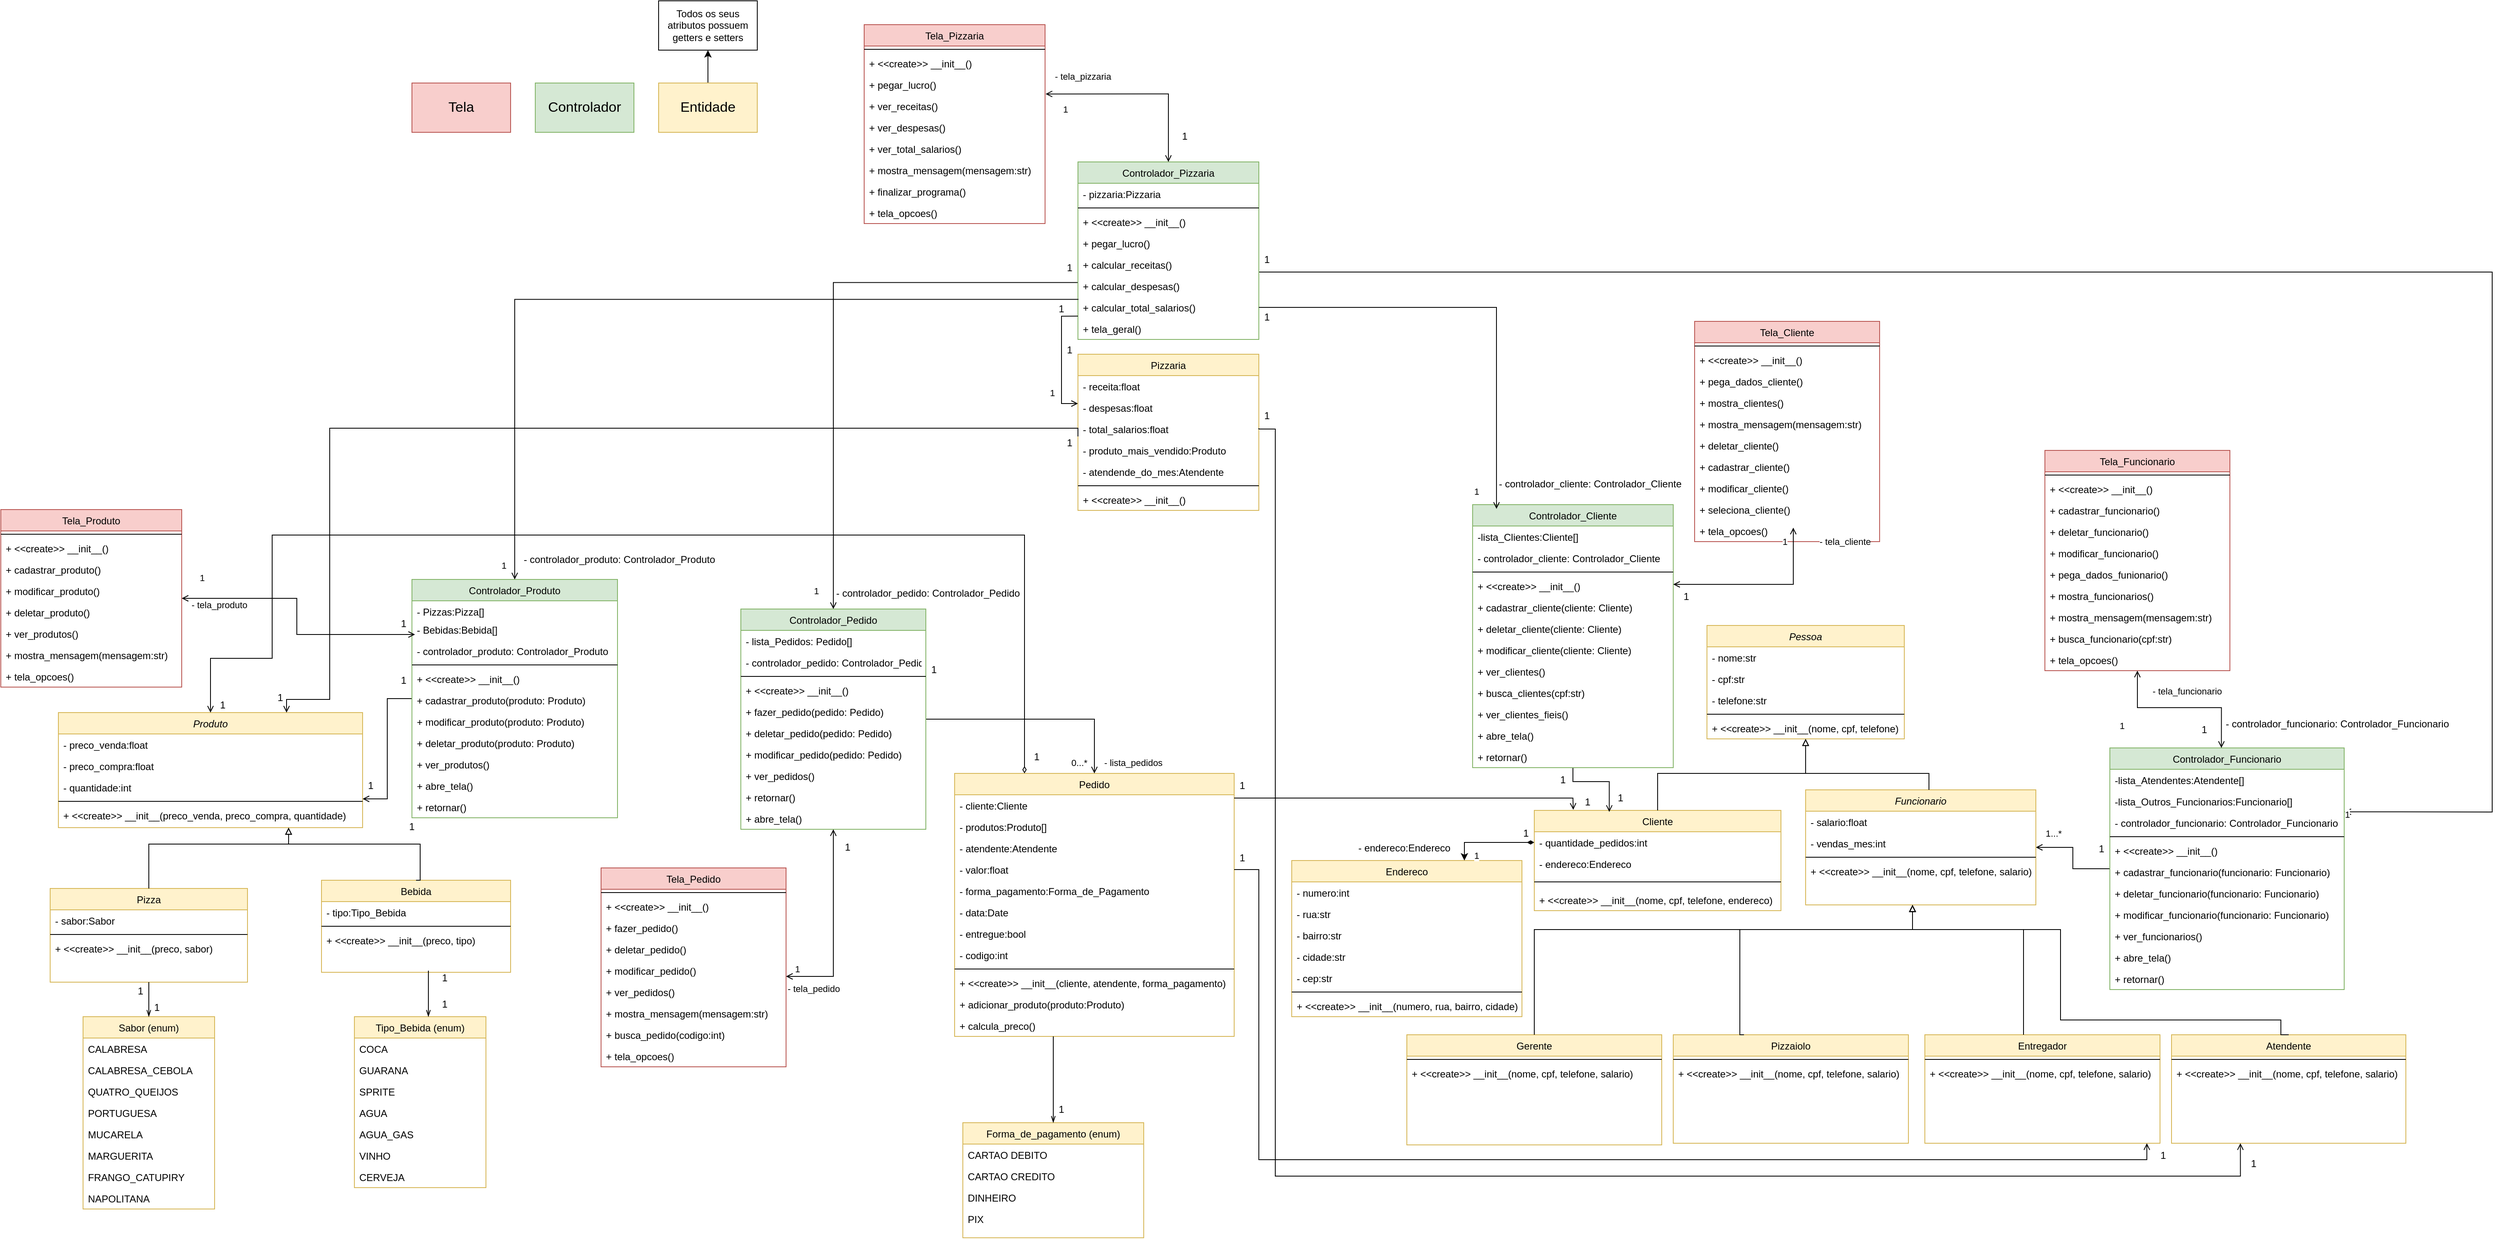 <mxfile version="22.0.4" type="device">
  <diagram id="C5RBs43oDa-KdzZeNtuy" name="Page-1">
    <mxGraphModel dx="2998" dy="1735" grid="1" gridSize="10" guides="1" tooltips="1" connect="1" arrows="1" fold="1" page="1" pageScale="1" pageWidth="827" pageHeight="1169" math="0" shadow="0">
      <root>
        <mxCell id="WIyWlLk6GJQsqaUBKTNV-0" />
        <mxCell id="WIyWlLk6GJQsqaUBKTNV-1" parent="WIyWlLk6GJQsqaUBKTNV-0" />
        <mxCell id="zkfFHV4jXpPFQw0GAbJ--6" value="Cliente" style="swimlane;fontStyle=0;align=center;verticalAlign=top;childLayout=stackLayout;horizontal=1;startSize=26;horizontalStack=0;resizeParent=1;resizeLast=0;collapsible=1;marginBottom=0;rounded=0;shadow=0;strokeWidth=1;fillColor=#fff2cc;strokeColor=#d6b656;" parent="WIyWlLk6GJQsqaUBKTNV-1" vertex="1">
          <mxGeometry x="395" y="205" width="300" height="122" as="geometry">
            <mxRectangle x="130" y="380" width="160" height="26" as="alternateBounds" />
          </mxGeometry>
        </mxCell>
        <mxCell id="kdAsW70PlrFogEJaz6tP-25" value="- quantidade_pedidos:int" style="text;align=left;verticalAlign=top;spacingLeft=4;spacingRight=4;overflow=hidden;rotatable=0;points=[[0,0.5],[1,0.5]];portConstraint=eastwest;rounded=0;" parent="zkfFHV4jXpPFQw0GAbJ--6" vertex="1">
          <mxGeometry y="26" width="300" height="26" as="geometry" />
        </mxCell>
        <mxCell id="b51r0Ibf-gpC-qulpR08-49" value="- endereco:Endereco" style="text;align=left;verticalAlign=top;spacingLeft=4;spacingRight=4;overflow=hidden;rotatable=0;points=[[0,0.5],[1,0.5]];portConstraint=eastwest;rounded=0;" parent="zkfFHV4jXpPFQw0GAbJ--6" vertex="1">
          <mxGeometry y="52" width="300" height="26" as="geometry" />
        </mxCell>
        <mxCell id="zkfFHV4jXpPFQw0GAbJ--9" value="" style="line;html=1;strokeWidth=1;align=left;verticalAlign=middle;spacingTop=-1;spacingLeft=3;spacingRight=3;rotatable=0;labelPosition=right;points=[];portConstraint=eastwest;rounded=0;" parent="zkfFHV4jXpPFQw0GAbJ--6" vertex="1">
          <mxGeometry y="78" width="300" height="18" as="geometry" />
        </mxCell>
        <mxCell id="hOtxBI7cqi8a_a_TEYvA-14" value="+ &lt;&lt;create&gt;&gt; __init__(nome, cpf, telefone, endereco)" style="text;align=left;verticalAlign=top;spacingLeft=4;spacingRight=4;overflow=hidden;rotatable=0;points=[[0,0.5],[1,0.5]];portConstraint=eastwest;rounded=0;" parent="zkfFHV4jXpPFQw0GAbJ--6" vertex="1">
          <mxGeometry y="96" width="300" height="26" as="geometry" />
        </mxCell>
        <mxCell id="zkfFHV4jXpPFQw0GAbJ--13" value="Pessoa" style="swimlane;fontStyle=2;align=center;verticalAlign=top;childLayout=stackLayout;horizontal=1;startSize=26;horizontalStack=0;resizeParent=1;resizeLast=0;collapsible=1;marginBottom=0;rounded=0;shadow=0;strokeWidth=1;fillColor=#fff2cc;strokeColor=#d6b656;" parent="WIyWlLk6GJQsqaUBKTNV-1" vertex="1">
          <mxGeometry x="605" y="-20" width="240" height="138" as="geometry">
            <mxRectangle x="340" y="380" width="170" height="26" as="alternateBounds" />
          </mxGeometry>
        </mxCell>
        <mxCell id="zkfFHV4jXpPFQw0GAbJ--14" value="- nome:str" style="text;align=left;verticalAlign=top;spacingLeft=4;spacingRight=4;overflow=hidden;rotatable=0;points=[[0,0.5],[1,0.5]];portConstraint=eastwest;rounded=0;" parent="zkfFHV4jXpPFQw0GAbJ--13" vertex="1">
          <mxGeometry y="26" width="240" height="26" as="geometry" />
        </mxCell>
        <mxCell id="kdAsW70PlrFogEJaz6tP-0" value="- cpf:str" style="text;align=left;verticalAlign=top;spacingLeft=4;spacingRight=4;overflow=hidden;rotatable=0;points=[[0,0.5],[1,0.5]];portConstraint=eastwest;rounded=0;" parent="zkfFHV4jXpPFQw0GAbJ--13" vertex="1">
          <mxGeometry y="52" width="240" height="26" as="geometry" />
        </mxCell>
        <mxCell id="kdAsW70PlrFogEJaz6tP-1" value="- telefone:str" style="text;align=left;verticalAlign=top;spacingLeft=4;spacingRight=4;overflow=hidden;rotatable=0;points=[[0,0.5],[1,0.5]];portConstraint=eastwest;rounded=0;" parent="zkfFHV4jXpPFQw0GAbJ--13" vertex="1">
          <mxGeometry y="78" width="240" height="26" as="geometry" />
        </mxCell>
        <mxCell id="zkfFHV4jXpPFQw0GAbJ--15" value="" style="line;html=1;strokeWidth=1;align=left;verticalAlign=middle;spacingTop=-1;spacingLeft=3;spacingRight=3;rotatable=0;labelPosition=right;points=[];portConstraint=eastwest;rounded=0;" parent="zkfFHV4jXpPFQw0GAbJ--13" vertex="1">
          <mxGeometry y="104" width="240" height="8" as="geometry" />
        </mxCell>
        <mxCell id="hOtxBI7cqi8a_a_TEYvA-12" value="+ &lt;&lt;create&gt;&gt; __init__(nome, cpf, telefone)" style="text;align=left;verticalAlign=top;spacingLeft=4;spacingRight=4;overflow=hidden;rotatable=0;points=[[0,0.5],[1,0.5]];portConstraint=eastwest;rounded=0;" parent="zkfFHV4jXpPFQw0GAbJ--13" vertex="1">
          <mxGeometry y="112" width="240" height="26" as="geometry" />
        </mxCell>
        <mxCell id="34jW8y6ZJVeA6K0mkwZz-12" style="edgeStyle=orthogonalEdgeStyle;rounded=0;orthogonalLoop=1;jettySize=auto;html=1;entryX=0;entryY=0.5;entryDx=0;entryDy=0;endArrow=none;endFill=0;startArrow=open;startFill=0;" parent="WIyWlLk6GJQsqaUBKTNV-1" source="zkfFHV4jXpPFQw0GAbJ--17" target="34jW8y6ZJVeA6K0mkwZz-9" edge="1">
          <mxGeometry relative="1" as="geometry" />
        </mxCell>
        <mxCell id="zkfFHV4jXpPFQw0GAbJ--17" value="Funcionario" style="swimlane;fontStyle=2;align=center;verticalAlign=top;childLayout=stackLayout;horizontal=1;startSize=26;horizontalStack=0;resizeParent=1;resizeLast=0;collapsible=1;marginBottom=0;rounded=0;shadow=0;strokeWidth=1;fillColor=#fff2cc;strokeColor=#d6b656;" parent="WIyWlLk6GJQsqaUBKTNV-1" vertex="1">
          <mxGeometry x="725" y="180" width="280" height="140" as="geometry">
            <mxRectangle x="550" y="140" width="160" height="26" as="alternateBounds" />
          </mxGeometry>
        </mxCell>
        <mxCell id="zkfFHV4jXpPFQw0GAbJ--18" value="- salario:float" style="text;align=left;verticalAlign=top;spacingLeft=4;spacingRight=4;overflow=hidden;rotatable=0;points=[[0,0.5],[1,0.5]];portConstraint=eastwest;rounded=0;" parent="zkfFHV4jXpPFQw0GAbJ--17" vertex="1">
          <mxGeometry y="26" width="280" height="26" as="geometry" />
        </mxCell>
        <mxCell id="ZCnHrs2GG1sbxFjUJOWf-37" value="- vendas_mes:int" style="text;align=left;verticalAlign=top;spacingLeft=4;spacingRight=4;overflow=hidden;rotatable=0;points=[[0,0.5],[1,0.5]];portConstraint=eastwest;rounded=0;" parent="zkfFHV4jXpPFQw0GAbJ--17" vertex="1">
          <mxGeometry y="52" width="280" height="26" as="geometry" />
        </mxCell>
        <mxCell id="zkfFHV4jXpPFQw0GAbJ--23" value="" style="line;html=1;strokeWidth=1;align=left;verticalAlign=middle;spacingTop=-1;spacingLeft=3;spacingRight=3;rotatable=0;labelPosition=right;points=[];portConstraint=eastwest;rounded=0;" parent="zkfFHV4jXpPFQw0GAbJ--17" vertex="1">
          <mxGeometry y="78" width="280" height="8" as="geometry" />
        </mxCell>
        <mxCell id="hOtxBI7cqi8a_a_TEYvA-13" value="+ &lt;&lt;create&gt;&gt; __init__(nome, cpf, telefone, salario)" style="text;align=left;verticalAlign=top;spacingLeft=4;spacingRight=4;overflow=hidden;rotatable=0;points=[[0,0.5],[1,0.5]];portConstraint=eastwest;rounded=0;" parent="zkfFHV4jXpPFQw0GAbJ--17" vertex="1">
          <mxGeometry y="86" width="280" height="26" as="geometry" />
        </mxCell>
        <mxCell id="QIKu43iznkj8tfLvrIEL-0" value="Produto" style="swimlane;fontStyle=2;align=center;verticalAlign=top;childLayout=stackLayout;horizontal=1;startSize=26;horizontalStack=0;resizeParent=1;resizeLast=0;collapsible=1;marginBottom=0;rounded=0;shadow=0;strokeWidth=1;fillColor=#fff2cc;strokeColor=#d6b656;" parent="WIyWlLk6GJQsqaUBKTNV-1" vertex="1">
          <mxGeometry x="-1400" y="86" width="370" height="140" as="geometry">
            <mxRectangle x="550" y="140" width="160" height="26" as="alternateBounds" />
          </mxGeometry>
        </mxCell>
        <mxCell id="QIKu43iznkj8tfLvrIEL-1" value="- preco_venda:float" style="text;align=left;verticalAlign=top;spacingLeft=4;spacingRight=4;overflow=hidden;rotatable=0;points=[[0,0.5],[1,0.5]];portConstraint=eastwest;rounded=0;" parent="QIKu43iznkj8tfLvrIEL-0" vertex="1">
          <mxGeometry y="26" width="370" height="26" as="geometry" />
        </mxCell>
        <mxCell id="b51r0Ibf-gpC-qulpR08-58" value="- preco_compra:float" style="text;align=left;verticalAlign=top;spacingLeft=4;spacingRight=4;overflow=hidden;rotatable=0;points=[[0,0.5],[1,0.5]];portConstraint=eastwest;rounded=0;" parent="QIKu43iznkj8tfLvrIEL-0" vertex="1">
          <mxGeometry y="52" width="370" height="26" as="geometry" />
        </mxCell>
        <mxCell id="b51r0Ibf-gpC-qulpR08-57" value="- quantidade:int" style="text;align=left;verticalAlign=top;spacingLeft=4;spacingRight=4;overflow=hidden;rotatable=0;points=[[0,0.5],[1,0.5]];portConstraint=eastwest;rounded=0;" parent="QIKu43iznkj8tfLvrIEL-0" vertex="1">
          <mxGeometry y="78" width="370" height="26" as="geometry" />
        </mxCell>
        <mxCell id="QIKu43iznkj8tfLvrIEL-6" value="" style="line;html=1;strokeWidth=1;align=left;verticalAlign=middle;spacingTop=-1;spacingLeft=3;spacingRight=3;rotatable=0;labelPosition=right;points=[];portConstraint=eastwest;rounded=0;" parent="QIKu43iznkj8tfLvrIEL-0" vertex="1">
          <mxGeometry y="104" width="370" height="8" as="geometry" />
        </mxCell>
        <mxCell id="hOtxBI7cqi8a_a_TEYvA-26" value="+ &lt;&lt;create&gt;&gt; __init__(preco_venda, preco_compra, quantidade)" style="text;align=left;verticalAlign=top;spacingLeft=4;spacingRight=4;overflow=hidden;rotatable=0;points=[[0,0.5],[1,0.5]];portConstraint=eastwest;rounded=0;" parent="QIKu43iznkj8tfLvrIEL-0" vertex="1">
          <mxGeometry y="112" width="370" height="26" as="geometry" />
        </mxCell>
        <mxCell id="QIKu43iznkj8tfLvrIEL-9" value="Gerente" style="swimlane;fontStyle=0;align=center;verticalAlign=top;childLayout=stackLayout;horizontal=1;startSize=26;horizontalStack=0;resizeParent=1;resizeLast=0;collapsible=1;marginBottom=0;rounded=0;shadow=0;strokeWidth=1;fillColor=#fff2cc;strokeColor=#d6b656;" parent="WIyWlLk6GJQsqaUBKTNV-1" vertex="1">
          <mxGeometry x="240" y="478" width="310" height="134" as="geometry">
            <mxRectangle x="550" y="140" width="160" height="26" as="alternateBounds" />
          </mxGeometry>
        </mxCell>
        <mxCell id="QIKu43iznkj8tfLvrIEL-12" value="" style="line;html=1;strokeWidth=1;align=left;verticalAlign=middle;spacingTop=-1;spacingLeft=3;spacingRight=3;rotatable=0;labelPosition=right;points=[];portConstraint=eastwest;rounded=0;" parent="QIKu43iznkj8tfLvrIEL-9" vertex="1">
          <mxGeometry y="26" width="310" height="8" as="geometry" />
        </mxCell>
        <mxCell id="hOtxBI7cqi8a_a_TEYvA-41" value="+ &lt;&lt;create&gt;&gt; __init__(nome, cpf, telefone, salario)" style="text;align=left;verticalAlign=top;spacingLeft=4;spacingRight=4;overflow=hidden;rotatable=0;points=[[0,0.5],[1,0.5]];portConstraint=eastwest;rounded=0;fontStyle=0" parent="QIKu43iznkj8tfLvrIEL-9" vertex="1">
          <mxGeometry y="34" width="310" height="26" as="geometry" />
        </mxCell>
        <mxCell id="QIKu43iznkj8tfLvrIEL-15" value="Pizzaiolo" style="swimlane;fontStyle=0;align=center;verticalAlign=top;childLayout=stackLayout;horizontal=1;startSize=26;horizontalStack=0;resizeParent=1;resizeLast=0;collapsible=1;marginBottom=0;rounded=0;shadow=0;strokeWidth=1;fillColor=#fff2cc;strokeColor=#d6b656;" parent="WIyWlLk6GJQsqaUBKTNV-1" vertex="1">
          <mxGeometry x="564" y="478" width="286" height="132" as="geometry">
            <mxRectangle x="550" y="140" width="160" height="26" as="alternateBounds" />
          </mxGeometry>
        </mxCell>
        <mxCell id="QIKu43iznkj8tfLvrIEL-18" value="" style="line;html=1;strokeWidth=1;align=left;verticalAlign=middle;spacingTop=-1;spacingLeft=3;spacingRight=3;rotatable=0;labelPosition=right;points=[];portConstraint=eastwest;rounded=0;" parent="QIKu43iznkj8tfLvrIEL-15" vertex="1">
          <mxGeometry y="26" width="286" height="8" as="geometry" />
        </mxCell>
        <mxCell id="hOtxBI7cqi8a_a_TEYvA-42" value="+ &lt;&lt;create&gt;&gt; __init__(nome, cpf, telefone, salario)" style="text;align=left;verticalAlign=top;spacingLeft=4;spacingRight=4;overflow=hidden;rotatable=0;points=[[0,0.5],[1,0.5]];portConstraint=eastwest;rounded=0;" parent="QIKu43iznkj8tfLvrIEL-15" vertex="1">
          <mxGeometry y="34" width="286" height="26" as="geometry" />
        </mxCell>
        <mxCell id="QIKu43iznkj8tfLvrIEL-21" value="Entregador" style="swimlane;fontStyle=0;align=center;verticalAlign=top;childLayout=stackLayout;horizontal=1;startSize=26;horizontalStack=0;resizeParent=1;resizeLast=0;collapsible=1;marginBottom=0;rounded=0;shadow=0;strokeWidth=1;fillColor=#fff2cc;strokeColor=#d6b656;" parent="WIyWlLk6GJQsqaUBKTNV-1" vertex="1">
          <mxGeometry x="870" y="478" width="286" height="132" as="geometry">
            <mxRectangle x="550" y="140" width="160" height="26" as="alternateBounds" />
          </mxGeometry>
        </mxCell>
        <mxCell id="QIKu43iznkj8tfLvrIEL-24" value="" style="line;html=1;strokeWidth=1;align=left;verticalAlign=middle;spacingTop=-1;spacingLeft=3;spacingRight=3;rotatable=0;labelPosition=right;points=[];portConstraint=eastwest;rounded=0;" parent="QIKu43iznkj8tfLvrIEL-21" vertex="1">
          <mxGeometry y="26" width="286" height="8" as="geometry" />
        </mxCell>
        <mxCell id="hOtxBI7cqi8a_a_TEYvA-43" value="+ &lt;&lt;create&gt;&gt; __init__(nome, cpf, telefone, salario)" style="text;align=left;verticalAlign=top;spacingLeft=4;spacingRight=4;overflow=hidden;rotatable=0;points=[[0,0.5],[1,0.5]];portConstraint=eastwest;rounded=0;" parent="QIKu43iznkj8tfLvrIEL-21" vertex="1">
          <mxGeometry y="34" width="286" height="26" as="geometry" />
        </mxCell>
        <mxCell id="QIKu43iznkj8tfLvrIEL-27" value="Atendente" style="swimlane;fontStyle=0;align=center;verticalAlign=top;childLayout=stackLayout;horizontal=1;startSize=26;horizontalStack=0;resizeParent=1;resizeLast=0;collapsible=1;marginBottom=0;rounded=0;shadow=0;strokeWidth=1;fillColor=#fff2cc;strokeColor=#d6b656;" parent="WIyWlLk6GJQsqaUBKTNV-1" vertex="1">
          <mxGeometry x="1170" y="478" width="285" height="132" as="geometry">
            <mxRectangle x="550" y="140" width="160" height="26" as="alternateBounds" />
          </mxGeometry>
        </mxCell>
        <mxCell id="QIKu43iznkj8tfLvrIEL-30" value="" style="line;html=1;strokeWidth=1;align=left;verticalAlign=middle;spacingTop=-1;spacingLeft=3;spacingRight=3;rotatable=0;labelPosition=right;points=[];portConstraint=eastwest;rounded=0;" parent="QIKu43iznkj8tfLvrIEL-27" vertex="1">
          <mxGeometry y="26" width="285" height="8" as="geometry" />
        </mxCell>
        <mxCell id="hOtxBI7cqi8a_a_TEYvA-44" value="+ &lt;&lt;create&gt;&gt; __init__(nome, cpf, telefone, salario)" style="text;align=left;verticalAlign=top;spacingLeft=4;spacingRight=4;overflow=hidden;rotatable=0;points=[[0,0.5],[1,0.5]];portConstraint=eastwest;rounded=0;" parent="QIKu43iznkj8tfLvrIEL-27" vertex="1">
          <mxGeometry y="34" width="285" height="26" as="geometry" />
        </mxCell>
        <mxCell id="QIKu43iznkj8tfLvrIEL-36" value="Pizza" style="swimlane;fontStyle=0;align=center;verticalAlign=top;childLayout=stackLayout;horizontal=1;startSize=26;horizontalStack=0;resizeParent=1;resizeLast=0;collapsible=1;marginBottom=0;rounded=0;shadow=0;strokeWidth=1;fillColor=#fff2cc;strokeColor=#d6b656;" parent="WIyWlLk6GJQsqaUBKTNV-1" vertex="1">
          <mxGeometry x="-1410" y="300" width="240" height="114" as="geometry">
            <mxRectangle x="550" y="140" width="160" height="26" as="alternateBounds" />
          </mxGeometry>
        </mxCell>
        <mxCell id="QIKu43iznkj8tfLvrIEL-37" value="- sabor:Sabor" style="text;align=left;verticalAlign=top;spacingLeft=4;spacingRight=4;overflow=hidden;rotatable=0;points=[[0,0.5],[1,0.5]];portConstraint=eastwest;rounded=0;" parent="QIKu43iznkj8tfLvrIEL-36" vertex="1">
          <mxGeometry y="26" width="240" height="26" as="geometry" />
        </mxCell>
        <mxCell id="QIKu43iznkj8tfLvrIEL-39" value="" style="line;html=1;strokeWidth=1;align=left;verticalAlign=middle;spacingTop=-1;spacingLeft=3;spacingRight=3;rotatable=0;labelPosition=right;points=[];portConstraint=eastwest;rounded=0;" parent="QIKu43iznkj8tfLvrIEL-36" vertex="1">
          <mxGeometry y="52" width="240" height="8" as="geometry" />
        </mxCell>
        <mxCell id="hOtxBI7cqi8a_a_TEYvA-27" value="+ &lt;&lt;create&gt;&gt; __init__(preco, sabor)" style="text;align=left;verticalAlign=top;spacingLeft=4;spacingRight=4;overflow=hidden;rotatable=0;points=[[0,0.5],[1,0.5]];portConstraint=eastwest;rounded=0;" parent="QIKu43iznkj8tfLvrIEL-36" vertex="1">
          <mxGeometry y="60" width="240" height="26" as="geometry" />
        </mxCell>
        <mxCell id="QIKu43iznkj8tfLvrIEL-42" value="Bebida" style="swimlane;fontStyle=0;align=center;verticalAlign=top;childLayout=stackLayout;horizontal=1;startSize=26;horizontalStack=0;resizeParent=1;resizeLast=0;collapsible=1;marginBottom=0;rounded=0;shadow=0;strokeWidth=1;fillColor=#fff2cc;strokeColor=#d6b656;" parent="WIyWlLk6GJQsqaUBKTNV-1" vertex="1">
          <mxGeometry x="-1080" y="290" width="230" height="112" as="geometry">
            <mxRectangle x="550" y="140" width="160" height="26" as="alternateBounds" />
          </mxGeometry>
        </mxCell>
        <mxCell id="QIKu43iznkj8tfLvrIEL-43" value="- tipo:Tipo_Bebida" style="text;align=left;verticalAlign=top;spacingLeft=4;spacingRight=4;overflow=hidden;rotatable=0;points=[[0,0.5],[1,0.5]];portConstraint=eastwest;rounded=0;" parent="QIKu43iznkj8tfLvrIEL-42" vertex="1">
          <mxGeometry y="26" width="230" height="26" as="geometry" />
        </mxCell>
        <mxCell id="QIKu43iznkj8tfLvrIEL-45" value="" style="line;html=1;strokeWidth=1;align=left;verticalAlign=middle;spacingTop=-1;spacingLeft=3;spacingRight=3;rotatable=0;labelPosition=right;points=[];portConstraint=eastwest;rounded=0;" parent="QIKu43iznkj8tfLvrIEL-42" vertex="1">
          <mxGeometry y="52" width="230" height="8" as="geometry" />
        </mxCell>
        <mxCell id="hOtxBI7cqi8a_a_TEYvA-28" value="+ &lt;&lt;create&gt;&gt; __init__(preco, tipo)" style="text;align=left;verticalAlign=top;spacingLeft=4;spacingRight=4;overflow=hidden;rotatable=0;points=[[0,0.5],[1,0.5]];portConstraint=eastwest;rounded=0;" parent="QIKu43iznkj8tfLvrIEL-42" vertex="1">
          <mxGeometry y="60" width="230" height="26" as="geometry" />
        </mxCell>
        <mxCell id="QIKu43iznkj8tfLvrIEL-48" value="Sabor (enum)" style="swimlane;fontStyle=0;align=center;verticalAlign=top;childLayout=stackLayout;horizontal=1;startSize=26;horizontalStack=0;resizeParent=1;resizeLast=0;collapsible=1;marginBottom=0;rounded=0;shadow=0;strokeWidth=1;fillColor=#fff2cc;strokeColor=#d6b656;" parent="WIyWlLk6GJQsqaUBKTNV-1" vertex="1">
          <mxGeometry x="-1370" y="456" width="160" height="234" as="geometry">
            <mxRectangle x="550" y="140" width="160" height="26" as="alternateBounds" />
          </mxGeometry>
        </mxCell>
        <mxCell id="QIKu43iznkj8tfLvrIEL-49" value="CALABRESA" style="text;align=left;verticalAlign=top;spacingLeft=4;spacingRight=4;overflow=hidden;rotatable=0;points=[[0,0.5],[1,0.5]];portConstraint=eastwest;rounded=0;" parent="QIKu43iznkj8tfLvrIEL-48" vertex="1">
          <mxGeometry y="26" width="160" height="26" as="geometry" />
        </mxCell>
        <mxCell id="QIKu43iznkj8tfLvrIEL-50" value="CALABRESA_CEBOLA" style="text;align=left;verticalAlign=top;spacingLeft=4;spacingRight=4;overflow=hidden;rotatable=0;points=[[0,0.5],[1,0.5]];portConstraint=eastwest;rounded=0;shadow=0;html=0;" parent="QIKu43iznkj8tfLvrIEL-48" vertex="1">
          <mxGeometry y="52" width="160" height="26" as="geometry" />
        </mxCell>
        <mxCell id="QIKu43iznkj8tfLvrIEL-52" value="QUATRO_QUEIJOS" style="text;align=left;verticalAlign=top;spacingLeft=4;spacingRight=4;overflow=hidden;rotatable=0;points=[[0,0.5],[1,0.5]];portConstraint=eastwest;rounded=0;" parent="QIKu43iznkj8tfLvrIEL-48" vertex="1">
          <mxGeometry y="78" width="160" height="26" as="geometry" />
        </mxCell>
        <mxCell id="QIKu43iznkj8tfLvrIEL-53" value="PORTUGUESA" style="text;align=left;verticalAlign=top;spacingLeft=4;spacingRight=4;overflow=hidden;rotatable=0;points=[[0,0.5],[1,0.5]];portConstraint=eastwest;rounded=0;" parent="QIKu43iznkj8tfLvrIEL-48" vertex="1">
          <mxGeometry y="104" width="160" height="26" as="geometry" />
        </mxCell>
        <mxCell id="kdAsW70PlrFogEJaz6tP-5" value="MUCARELA" style="text;align=left;verticalAlign=top;spacingLeft=4;spacingRight=4;overflow=hidden;rotatable=0;points=[[0,0.5],[1,0.5]];portConstraint=eastwest;rounded=0;" parent="QIKu43iznkj8tfLvrIEL-48" vertex="1">
          <mxGeometry y="130" width="160" height="26" as="geometry" />
        </mxCell>
        <mxCell id="kdAsW70PlrFogEJaz6tP-6" value="MARGUERITA" style="text;align=left;verticalAlign=top;spacingLeft=4;spacingRight=4;overflow=hidden;rotatable=0;points=[[0,0.5],[1,0.5]];portConstraint=eastwest;rounded=0;" parent="QIKu43iznkj8tfLvrIEL-48" vertex="1">
          <mxGeometry y="156" width="160" height="26" as="geometry" />
        </mxCell>
        <mxCell id="kdAsW70PlrFogEJaz6tP-7" value="FRANGO_CATUPIRY" style="text;align=left;verticalAlign=top;spacingLeft=4;spacingRight=4;overflow=hidden;rotatable=0;points=[[0,0.5],[1,0.5]];portConstraint=eastwest;rounded=0;" parent="QIKu43iznkj8tfLvrIEL-48" vertex="1">
          <mxGeometry y="182" width="160" height="26" as="geometry" />
        </mxCell>
        <mxCell id="kdAsW70PlrFogEJaz6tP-8" value="NAPOLITANA" style="text;align=left;verticalAlign=top;spacingLeft=4;spacingRight=4;overflow=hidden;rotatable=0;points=[[0,0.5],[1,0.5]];portConstraint=eastwest;rounded=0;" parent="QIKu43iznkj8tfLvrIEL-48" vertex="1">
          <mxGeometry y="208" width="160" height="26" as="geometry" />
        </mxCell>
        <mxCell id="QIKu43iznkj8tfLvrIEL-54" value="Tipo_Bebida (enum)" style="swimlane;fontStyle=0;align=center;verticalAlign=top;childLayout=stackLayout;horizontal=1;startSize=26;horizontalStack=0;resizeParent=1;resizeLast=0;collapsible=1;marginBottom=0;rounded=0;shadow=0;strokeWidth=1;fillColor=#fff2cc;strokeColor=#d6b656;" parent="WIyWlLk6GJQsqaUBKTNV-1" vertex="1">
          <mxGeometry x="-1040" y="456" width="160" height="208" as="geometry">
            <mxRectangle x="550" y="140" width="160" height="26" as="alternateBounds" />
          </mxGeometry>
        </mxCell>
        <mxCell id="QIKu43iznkj8tfLvrIEL-55" value="COCA" style="text;align=left;verticalAlign=top;spacingLeft=4;spacingRight=4;overflow=hidden;rotatable=0;points=[[0,0.5],[1,0.5]];portConstraint=eastwest;rounded=0;" parent="QIKu43iznkj8tfLvrIEL-54" vertex="1">
          <mxGeometry y="26" width="160" height="26" as="geometry" />
        </mxCell>
        <mxCell id="QIKu43iznkj8tfLvrIEL-56" value="GUARANA" style="text;align=left;verticalAlign=top;spacingLeft=4;spacingRight=4;overflow=hidden;rotatable=0;points=[[0,0.5],[1,0.5]];portConstraint=eastwest;rounded=0;shadow=0;html=0;" parent="QIKu43iznkj8tfLvrIEL-54" vertex="1">
          <mxGeometry y="52" width="160" height="26" as="geometry" />
        </mxCell>
        <mxCell id="QIKu43iznkj8tfLvrIEL-58" value="SPRITE" style="text;align=left;verticalAlign=top;spacingLeft=4;spacingRight=4;overflow=hidden;rotatable=0;points=[[0,0.5],[1,0.5]];portConstraint=eastwest;rounded=0;" parent="QIKu43iznkj8tfLvrIEL-54" vertex="1">
          <mxGeometry y="78" width="160" height="26" as="geometry" />
        </mxCell>
        <mxCell id="QIKu43iznkj8tfLvrIEL-59" value="AGUA" style="text;align=left;verticalAlign=top;spacingLeft=4;spacingRight=4;overflow=hidden;rotatable=0;points=[[0,0.5],[1,0.5]];portConstraint=eastwest;rounded=0;" parent="QIKu43iznkj8tfLvrIEL-54" vertex="1">
          <mxGeometry y="104" width="160" height="26" as="geometry" />
        </mxCell>
        <mxCell id="kdAsW70PlrFogEJaz6tP-9" value="AGUA_GAS" style="text;align=left;verticalAlign=top;spacingLeft=4;spacingRight=4;overflow=hidden;rotatable=0;points=[[0,0.5],[1,0.5]];portConstraint=eastwest;rounded=0;" parent="QIKu43iznkj8tfLvrIEL-54" vertex="1">
          <mxGeometry y="130" width="160" height="26" as="geometry" />
        </mxCell>
        <mxCell id="kdAsW70PlrFogEJaz6tP-10" value="VINHO" style="text;align=left;verticalAlign=top;spacingLeft=4;spacingRight=4;overflow=hidden;rotatable=0;points=[[0,0.5],[1,0.5]];portConstraint=eastwest;rounded=0;" parent="QIKu43iznkj8tfLvrIEL-54" vertex="1">
          <mxGeometry y="156" width="160" height="26" as="geometry" />
        </mxCell>
        <mxCell id="kdAsW70PlrFogEJaz6tP-11" value="CERVEJA" style="text;align=left;verticalAlign=top;spacingLeft=4;spacingRight=4;overflow=hidden;rotatable=0;points=[[0,0.5],[1,0.5]];portConstraint=eastwest;rounded=0;" parent="QIKu43iznkj8tfLvrIEL-54" vertex="1">
          <mxGeometry y="182" width="160" height="26" as="geometry" />
        </mxCell>
        <mxCell id="QIKu43iznkj8tfLvrIEL-60" value="Pedido" style="swimlane;fontStyle=0;align=center;verticalAlign=top;childLayout=stackLayout;horizontal=1;startSize=26;horizontalStack=0;resizeParent=1;resizeLast=0;collapsible=1;marginBottom=0;rounded=0;shadow=0;strokeWidth=1;fillColor=#fff2cc;strokeColor=#d6b656;" parent="WIyWlLk6GJQsqaUBKTNV-1" vertex="1">
          <mxGeometry x="-310" y="160" width="340" height="320" as="geometry">
            <mxRectangle x="550" y="140" width="160" height="26" as="alternateBounds" />
          </mxGeometry>
        </mxCell>
        <mxCell id="QIKu43iznkj8tfLvrIEL-61" value="- cliente:Cliente" style="text;align=left;verticalAlign=top;spacingLeft=4;spacingRight=4;overflow=hidden;rotatable=0;points=[[0,0.5],[1,0.5]];portConstraint=eastwest;rounded=0;" parent="QIKu43iznkj8tfLvrIEL-60" vertex="1">
          <mxGeometry y="26" width="340" height="26" as="geometry" />
        </mxCell>
        <mxCell id="kdAsW70PlrFogEJaz6tP-23" value="- produtos:Produto[]" style="text;align=left;verticalAlign=top;spacingLeft=4;spacingRight=4;overflow=hidden;rotatable=0;points=[[0,0.5],[1,0.5]];portConstraint=eastwest;rounded=0;" parent="QIKu43iznkj8tfLvrIEL-60" vertex="1">
          <mxGeometry y="52" width="340" height="26" as="geometry" />
        </mxCell>
        <mxCell id="kdAsW70PlrFogEJaz6tP-2" value="- atendente:Atendente" style="text;align=left;verticalAlign=top;spacingLeft=4;spacingRight=4;overflow=hidden;rotatable=0;points=[[0,0.5],[1,0.5]];portConstraint=eastwest;rounded=0;" parent="QIKu43iznkj8tfLvrIEL-60" vertex="1">
          <mxGeometry y="78" width="340" height="26" as="geometry" />
        </mxCell>
        <mxCell id="kdAsW70PlrFogEJaz6tP-3" value="- valor:float" style="text;align=left;verticalAlign=top;spacingLeft=4;spacingRight=4;overflow=hidden;rotatable=0;points=[[0,0.5],[1,0.5]];portConstraint=eastwest;rounded=0;" parent="QIKu43iznkj8tfLvrIEL-60" vertex="1">
          <mxGeometry y="104" width="340" height="26" as="geometry" />
        </mxCell>
        <mxCell id="QIKu43iznkj8tfLvrIEL-62" value="- forma_pagamento:Forma_de_Pagamento" style="text;align=left;verticalAlign=top;spacingLeft=4;spacingRight=4;overflow=hidden;rotatable=0;points=[[0,0.5],[1,0.5]];portConstraint=eastwest;rounded=0;shadow=0;html=0;" parent="QIKu43iznkj8tfLvrIEL-60" vertex="1">
          <mxGeometry y="130" width="340" height="26" as="geometry" />
        </mxCell>
        <mxCell id="kdAsW70PlrFogEJaz6tP-12" value="- data:Date" style="text;align=left;verticalAlign=top;spacingLeft=4;spacingRight=4;overflow=hidden;rotatable=0;points=[[0,0.5],[1,0.5]];portConstraint=eastwest;rounded=0;" parent="QIKu43iznkj8tfLvrIEL-60" vertex="1">
          <mxGeometry y="156" width="340" height="26" as="geometry" />
        </mxCell>
        <mxCell id="kdAsW70PlrFogEJaz6tP-22" value="- entregue:bool" style="text;align=left;verticalAlign=top;spacingLeft=4;spacingRight=4;overflow=hidden;rotatable=0;points=[[0,0.5],[1,0.5]];portConstraint=eastwest;rounded=0;" parent="QIKu43iznkj8tfLvrIEL-60" vertex="1">
          <mxGeometry y="182" width="340" height="26" as="geometry" />
        </mxCell>
        <mxCell id="ZCnHrs2GG1sbxFjUJOWf-102" value="- codigo:int" style="text;align=left;verticalAlign=top;spacingLeft=4;spacingRight=4;overflow=hidden;rotatable=0;points=[[0,0.5],[1,0.5]];portConstraint=eastwest;rounded=0;" parent="QIKu43iznkj8tfLvrIEL-60" vertex="1">
          <mxGeometry y="208" width="340" height="26" as="geometry" />
        </mxCell>
        <mxCell id="QIKu43iznkj8tfLvrIEL-63" value="" style="line;html=1;strokeWidth=1;align=left;verticalAlign=middle;spacingTop=-1;spacingLeft=3;spacingRight=3;rotatable=0;labelPosition=right;points=[];portConstraint=eastwest;rounded=0;" parent="QIKu43iznkj8tfLvrIEL-60" vertex="1">
          <mxGeometry y="234" width="340" height="8" as="geometry" />
        </mxCell>
        <mxCell id="hOtxBI7cqi8a_a_TEYvA-33" value="+ &lt;&lt;create&gt;&gt; __init__(cliente, atendente, forma_pagamento)" style="text;align=left;verticalAlign=top;spacingLeft=4;spacingRight=4;overflow=hidden;rotatable=0;points=[[0,0.5],[1,0.5]];portConstraint=eastwest;rounded=0;" parent="QIKu43iznkj8tfLvrIEL-60" vertex="1">
          <mxGeometry y="242" width="340" height="26" as="geometry" />
        </mxCell>
        <mxCell id="hOtxBI7cqi8a_a_TEYvA-34" value="+ adicionar_produto(produto:Produto)" style="text;align=left;verticalAlign=top;spacingLeft=4;spacingRight=4;overflow=hidden;rotatable=0;points=[[0,0.5],[1,0.5]];portConstraint=eastwest;rounded=0;" parent="QIKu43iznkj8tfLvrIEL-60" vertex="1">
          <mxGeometry y="268" width="340" height="26" as="geometry" />
        </mxCell>
        <mxCell id="hOtxBI7cqi8a_a_TEYvA-35" value="+ calcula_preco()" style="text;align=left;verticalAlign=top;spacingLeft=4;spacingRight=4;overflow=hidden;rotatable=0;points=[[0,0.5],[1,0.5]];portConstraint=eastwest;rounded=0;" parent="QIKu43iznkj8tfLvrIEL-60" vertex="1">
          <mxGeometry y="294" width="340" height="26" as="geometry" />
        </mxCell>
        <mxCell id="QIKu43iznkj8tfLvrIEL-68" value="Forma_de_pagamento (enum)" style="swimlane;fontStyle=0;align=center;verticalAlign=top;childLayout=stackLayout;horizontal=1;startSize=26;horizontalStack=0;resizeParent=1;resizeLast=0;collapsible=1;marginBottom=0;rounded=0;shadow=0;strokeWidth=1;fillColor=#fff2cc;strokeColor=#d6b656;" parent="WIyWlLk6GJQsqaUBKTNV-1" vertex="1">
          <mxGeometry x="-300" y="585" width="220" height="140" as="geometry">
            <mxRectangle x="550" y="140" width="160" height="26" as="alternateBounds" />
          </mxGeometry>
        </mxCell>
        <mxCell id="QIKu43iznkj8tfLvrIEL-69" value="CARTAO DEBITO" style="text;align=left;verticalAlign=top;spacingLeft=4;spacingRight=4;overflow=hidden;rotatable=0;points=[[0,0.5],[1,0.5]];portConstraint=eastwest;rounded=0;" parent="QIKu43iznkj8tfLvrIEL-68" vertex="1">
          <mxGeometry y="26" width="220" height="26" as="geometry" />
        </mxCell>
        <mxCell id="QIKu43iznkj8tfLvrIEL-73" value="CARTAO CREDITO" style="text;align=left;verticalAlign=top;spacingLeft=4;spacingRight=4;overflow=hidden;rotatable=0;points=[[0,0.5],[1,0.5]];portConstraint=eastwest;rounded=0;" parent="QIKu43iznkj8tfLvrIEL-68" vertex="1">
          <mxGeometry y="52" width="220" height="26" as="geometry" />
        </mxCell>
        <mxCell id="QIKu43iznkj8tfLvrIEL-70" value="DINHEIRO" style="text;align=left;verticalAlign=top;spacingLeft=4;spacingRight=4;overflow=hidden;rotatable=0;points=[[0,0.5],[1,0.5]];portConstraint=eastwest;rounded=0;shadow=0;html=0;" parent="QIKu43iznkj8tfLvrIEL-68" vertex="1">
          <mxGeometry y="78" width="220" height="26" as="geometry" />
        </mxCell>
        <mxCell id="QIKu43iznkj8tfLvrIEL-72" value="PIX" style="text;align=left;verticalAlign=top;spacingLeft=4;spacingRight=4;overflow=hidden;rotatable=0;points=[[0,0.5],[1,0.5]];portConstraint=eastwest;rounded=0;" parent="QIKu43iznkj8tfLvrIEL-68" vertex="1">
          <mxGeometry y="104" width="220" height="26" as="geometry" />
        </mxCell>
        <mxCell id="QIKu43iznkj8tfLvrIEL-74" value="" style="endArrow=block;endFill=0;html=1;edgeStyle=orthogonalEdgeStyle;align=left;verticalAlign=top;rounded=0;entryX=0.5;entryY=1;entryDx=0;entryDy=0;exitX=0.5;exitY=0;exitDx=0;exitDy=0;" parent="WIyWlLk6GJQsqaUBKTNV-1" source="zkfFHV4jXpPFQw0GAbJ--6" target="zkfFHV4jXpPFQw0GAbJ--13" edge="1">
          <mxGeometry x="-1" relative="1" as="geometry">
            <mxPoint x="605" y="160" as="sourcePoint" />
            <mxPoint x="765" y="160" as="targetPoint" />
            <Array as="points">
              <mxPoint x="545" y="160" />
              <mxPoint x="725" y="160" />
            </Array>
          </mxGeometry>
        </mxCell>
        <mxCell id="QIKu43iznkj8tfLvrIEL-76" value="" style="endArrow=block;endFill=0;html=1;edgeStyle=orthogonalEdgeStyle;align=left;verticalAlign=top;rounded=0;exitX=0.5;exitY=0;exitDx=0;exitDy=0;entryX=0.5;entryY=1;entryDx=0;entryDy=0;" parent="WIyWlLk6GJQsqaUBKTNV-1" target="zkfFHV4jXpPFQw0GAbJ--13" edge="1">
          <mxGeometry x="-1" relative="1" as="geometry">
            <mxPoint x="875" y="180" as="sourcePoint" />
            <mxPoint x="715" y="120" as="targetPoint" />
            <Array as="points">
              <mxPoint x="875" y="160" />
              <mxPoint x="725" y="160" />
            </Array>
          </mxGeometry>
        </mxCell>
        <mxCell id="QIKu43iznkj8tfLvrIEL-77" value="1...*" style="edgeLabel;resizable=0;html=1;align=left;verticalAlign=bottom;rounded=0;" parent="QIKu43iznkj8tfLvrIEL-76" connectable="0" vertex="1">
          <mxGeometry x="-1" relative="1" as="geometry">
            <mxPoint x="140" y="61" as="offset" />
          </mxGeometry>
        </mxCell>
        <mxCell id="QIKu43iznkj8tfLvrIEL-78" value="" style="endArrow=block;endFill=0;html=1;edgeStyle=orthogonalEdgeStyle;align=left;verticalAlign=top;rounded=0;entryX=0.5;entryY=1;entryDx=0;entryDy=0;" parent="WIyWlLk6GJQsqaUBKTNV-1" source="QIKu43iznkj8tfLvrIEL-21" edge="1">
          <mxGeometry x="-1" relative="1" as="geometry">
            <mxPoint x="705" y="350" as="sourcePoint" />
            <mxPoint x="855" y="320" as="targetPoint" />
            <Array as="points">
              <mxPoint x="990" y="350" />
              <mxPoint x="855" y="350" />
            </Array>
          </mxGeometry>
        </mxCell>
        <mxCell id="QIKu43iznkj8tfLvrIEL-80" value="" style="endArrow=block;endFill=0;html=1;edgeStyle=orthogonalEdgeStyle;align=left;verticalAlign=top;rounded=0;" parent="WIyWlLk6GJQsqaUBKTNV-1" edge="1">
          <mxGeometry x="-1" relative="1" as="geometry">
            <mxPoint x="650" y="478" as="sourcePoint" />
            <mxPoint x="855" y="320" as="targetPoint" />
            <Array as="points">
              <mxPoint x="645" y="350" />
              <mxPoint x="855" y="350" />
            </Array>
          </mxGeometry>
        </mxCell>
        <mxCell id="QIKu43iznkj8tfLvrIEL-82" value="" style="endArrow=block;endFill=0;html=1;edgeStyle=orthogonalEdgeStyle;align=left;verticalAlign=top;rounded=0;exitX=0.5;exitY=0;exitDx=0;exitDy=0;" parent="WIyWlLk6GJQsqaUBKTNV-1" source="QIKu43iznkj8tfLvrIEL-27" edge="1">
          <mxGeometry x="-1" relative="1" as="geometry">
            <mxPoint x="845" y="380" as="sourcePoint" />
            <mxPoint x="855" y="320" as="targetPoint" />
            <Array as="points">
              <mxPoint x="1303" y="478" />
              <mxPoint x="1303" y="460" />
              <mxPoint x="1035" y="460" />
              <mxPoint x="1035" y="350" />
              <mxPoint x="855" y="350" />
            </Array>
          </mxGeometry>
        </mxCell>
        <mxCell id="QIKu43iznkj8tfLvrIEL-84" value="" style="endArrow=block;endFill=0;html=1;edgeStyle=orthogonalEdgeStyle;align=left;verticalAlign=top;rounded=0;exitX=0.5;exitY=0;exitDx=0;exitDy=0;" parent="WIyWlLk6GJQsqaUBKTNV-1" source="QIKu43iznkj8tfLvrIEL-9" edge="1">
          <mxGeometry x="-1" relative="1" as="geometry">
            <mxPoint x="655" y="380" as="sourcePoint" />
            <mxPoint x="855" y="320" as="targetPoint" />
            <Array as="points">
              <mxPoint x="395" y="350" />
              <mxPoint x="855" y="350" />
            </Array>
          </mxGeometry>
        </mxCell>
        <mxCell id="QIKu43iznkj8tfLvrIEL-86" value="" style="endArrow=block;endFill=0;html=1;edgeStyle=orthogonalEdgeStyle;align=left;verticalAlign=top;rounded=0;exitX=0.5;exitY=0;exitDx=0;exitDy=0;" parent="WIyWlLk6GJQsqaUBKTNV-1" source="QIKu43iznkj8tfLvrIEL-36" edge="1">
          <mxGeometry x="-1" relative="1" as="geometry">
            <mxPoint x="-1380" y="226" as="sourcePoint" />
            <mxPoint x="-1120" y="226" as="targetPoint" />
            <Array as="points">
              <mxPoint x="-1290" y="246" />
              <mxPoint x="-1120" y="246" />
            </Array>
          </mxGeometry>
        </mxCell>
        <mxCell id="QIKu43iznkj8tfLvrIEL-88" value="" style="endArrow=block;endFill=0;html=1;edgeStyle=orthogonalEdgeStyle;align=left;verticalAlign=top;rounded=0;exitX=0.5;exitY=0;exitDx=0;exitDy=0;" parent="WIyWlLk6GJQsqaUBKTNV-1" source="QIKu43iznkj8tfLvrIEL-42" edge="1">
          <mxGeometry x="-1" relative="1" as="geometry">
            <mxPoint x="-1080" y="276" as="sourcePoint" />
            <mxPoint x="-1120" y="226" as="targetPoint" />
            <Array as="points">
              <mxPoint x="-960" y="246" />
              <mxPoint x="-1120" y="246" />
            </Array>
          </mxGeometry>
        </mxCell>
        <mxCell id="QIKu43iznkj8tfLvrIEL-90" value="" style="endArrow=none;endFill=0;endSize=24;html=1;rounded=0;entryX=0.5;entryY=1;entryDx=0;entryDy=0;exitX=0.5;exitY=0;exitDx=0;exitDy=0;startArrow=openThin;startFill=0;" parent="WIyWlLk6GJQsqaUBKTNV-1" source="QIKu43iznkj8tfLvrIEL-48" target="QIKu43iznkj8tfLvrIEL-36" edge="1">
          <mxGeometry width="160" relative="1" as="geometry">
            <mxPoint x="-1310" y="426" as="sourcePoint" />
            <mxPoint x="-1150" y="426" as="targetPoint" />
          </mxGeometry>
        </mxCell>
        <mxCell id="QIKu43iznkj8tfLvrIEL-91" value="" style="endArrow=none;endFill=0;endSize=24;html=1;rounded=0;exitX=0.5;exitY=0;exitDx=0;exitDy=0;startArrow=openThin;startFill=0;" parent="WIyWlLk6GJQsqaUBKTNV-1" edge="1">
          <mxGeometry width="160" relative="1" as="geometry">
            <mxPoint x="-950" y="456" as="sourcePoint" />
            <mxPoint x="-950" y="400" as="targetPoint" />
          </mxGeometry>
        </mxCell>
        <mxCell id="QIKu43iznkj8tfLvrIEL-92" value="" style="endArrow=open;startArrow=none;endFill=0;startFill=0;html=1;rounded=0;entryX=0.158;entryY=-0.006;entryDx=0;entryDy=0;entryPerimeter=0;exitX=1.005;exitY=0.034;exitDx=0;exitDy=0;exitPerimeter=0;" parent="WIyWlLk6GJQsqaUBKTNV-1" target="zkfFHV4jXpPFQw0GAbJ--6" edge="1">
          <mxGeometry width="160" relative="1" as="geometry">
            <mxPoint x="30.0" y="190.004" as="sourcePoint" />
            <mxPoint x="394.2" y="190.426" as="targetPoint" />
            <Array as="points">
              <mxPoint x="442" y="190" />
            </Array>
          </mxGeometry>
        </mxCell>
        <mxCell id="QIKu43iznkj8tfLvrIEL-93" value="" style="endArrow=none;endFill=0;endSize=24;html=1;rounded=0;exitX=0.5;exitY=0;exitDx=0;exitDy=0;startArrow=openThin;startFill=0;" parent="WIyWlLk6GJQsqaUBKTNV-1" source="QIKu43iznkj8tfLvrIEL-68" edge="1">
          <mxGeometry width="160" relative="1" as="geometry">
            <mxPoint x="-190" y="350" as="sourcePoint" />
            <mxPoint x="-190" y="480" as="targetPoint" />
          </mxGeometry>
        </mxCell>
        <mxCell id="kdAsW70PlrFogEJaz6tP-4" value="" style="endArrow=open;startArrow=none;endFill=0;startFill=0;html=1;rounded=0;exitX=1;exitY=0.5;exitDx=0;exitDy=0;" parent="WIyWlLk6GJQsqaUBKTNV-1" source="kdAsW70PlrFogEJaz6tP-3" edge="1">
          <mxGeometry width="160" relative="1" as="geometry">
            <mxPoint x="-96" y="120" as="sourcePoint" />
            <mxPoint x="1140" y="610" as="targetPoint" />
            <Array as="points">
              <mxPoint x="60" y="277" />
              <mxPoint x="60" y="630" />
              <mxPoint x="1140" y="630" />
            </Array>
          </mxGeometry>
        </mxCell>
        <mxCell id="kdAsW70PlrFogEJaz6tP-24" value="" style="endArrow=open;startArrow=diamondThin;endFill=0;startFill=0;html=1;rounded=0;exitX=0.25;exitY=0;exitDx=0;exitDy=0;entryX=0.5;entryY=0;entryDx=0;entryDy=0;jumpSize=10;" parent="WIyWlLk6GJQsqaUBKTNV-1" source="QIKu43iznkj8tfLvrIEL-60" target="QIKu43iznkj8tfLvrIEL-0" edge="1">
          <mxGeometry width="160" relative="1" as="geometry">
            <mxPoint x="-86" y="130" as="sourcePoint" />
            <mxPoint x="1140" y="-110" as="targetPoint" />
            <Array as="points">
              <mxPoint x="-225" y="-130" />
              <mxPoint x="-1140" y="-130" />
              <mxPoint x="-1140" y="20" />
              <mxPoint x="-1215" y="20" />
              <mxPoint x="-1215" y="50" />
            </Array>
          </mxGeometry>
        </mxCell>
        <mxCell id="kdAsW70PlrFogEJaz6tP-26" value="Pizzaria" style="swimlane;fontStyle=0;align=center;verticalAlign=top;childLayout=stackLayout;horizontal=1;startSize=26;horizontalStack=0;resizeParent=1;resizeLast=0;collapsible=1;marginBottom=0;rounded=0;shadow=0;strokeWidth=1;fillColor=#fff2cc;strokeColor=#d6b656;" parent="WIyWlLk6GJQsqaUBKTNV-1" vertex="1">
          <mxGeometry x="-160" y="-350" width="220" height="190" as="geometry">
            <mxRectangle x="550" y="140" width="160" height="26" as="alternateBounds" />
          </mxGeometry>
        </mxCell>
        <mxCell id="kdAsW70PlrFogEJaz6tP-27" value="- receita:float" style="text;align=left;verticalAlign=top;spacingLeft=4;spacingRight=4;overflow=hidden;rotatable=0;points=[[0,0.5],[1,0.5]];portConstraint=eastwest;rounded=0;" parent="kdAsW70PlrFogEJaz6tP-26" vertex="1">
          <mxGeometry y="26" width="220" height="26" as="geometry" />
        </mxCell>
        <mxCell id="kdAsW70PlrFogEJaz6tP-28" value="- despesas:float&#xa;" style="text;align=left;verticalAlign=top;spacingLeft=4;spacingRight=4;overflow=hidden;rotatable=0;points=[[0,0.5],[1,0.5]];portConstraint=eastwest;rounded=0;" parent="kdAsW70PlrFogEJaz6tP-26" vertex="1">
          <mxGeometry y="52" width="220" height="26" as="geometry" />
        </mxCell>
        <mxCell id="kdAsW70PlrFogEJaz6tP-29" value="- total_salarios:float" style="text;align=left;verticalAlign=top;spacingLeft=4;spacingRight=4;overflow=hidden;rotatable=0;points=[[0,0.5],[1,0.5]];portConstraint=eastwest;rounded=0;" parent="kdAsW70PlrFogEJaz6tP-26" vertex="1">
          <mxGeometry y="78" width="220" height="26" as="geometry" />
        </mxCell>
        <mxCell id="kdAsW70PlrFogEJaz6tP-30" value="- produto_mais_vendido:Produto" style="text;align=left;verticalAlign=top;spacingLeft=4;spacingRight=4;overflow=hidden;rotatable=0;points=[[0,0.5],[1,0.5]];portConstraint=eastwest;rounded=0;" parent="kdAsW70PlrFogEJaz6tP-26" vertex="1">
          <mxGeometry y="104" width="220" height="26" as="geometry" />
        </mxCell>
        <mxCell id="kdAsW70PlrFogEJaz6tP-31" value="- atendende_do_mes:Atendente" style="text;align=left;verticalAlign=top;spacingLeft=4;spacingRight=4;overflow=hidden;rotatable=0;points=[[0,0.5],[1,0.5]];portConstraint=eastwest;rounded=0;" parent="kdAsW70PlrFogEJaz6tP-26" vertex="1">
          <mxGeometry y="130" width="220" height="26" as="geometry" />
        </mxCell>
        <mxCell id="kdAsW70PlrFogEJaz6tP-32" value="" style="line;html=1;strokeWidth=1;align=left;verticalAlign=middle;spacingTop=-1;spacingLeft=3;spacingRight=3;rotatable=0;labelPosition=right;points=[];portConstraint=eastwest;rounded=0;" parent="kdAsW70PlrFogEJaz6tP-26" vertex="1">
          <mxGeometry y="156" width="220" height="8" as="geometry" />
        </mxCell>
        <mxCell id="hOtxBI7cqi8a_a_TEYvA-37" value="+ &lt;&lt;create&gt;&gt; __init__()" style="text;align=left;verticalAlign=top;spacingLeft=4;spacingRight=4;overflow=hidden;rotatable=0;points=[[0,0.5],[1,0.5]];portConstraint=eastwest;rounded=0;" parent="kdAsW70PlrFogEJaz6tP-26" vertex="1">
          <mxGeometry y="164" width="220" height="26" as="geometry" />
        </mxCell>
        <mxCell id="kdAsW70PlrFogEJaz6tP-35" value="" style="endArrow=open;startArrow=none;endFill=0;startFill=0;html=1;rounded=0;entryX=1.001;entryY=0.988;entryDx=0;entryDy=0;entryPerimeter=0;" parent="WIyWlLk6GJQsqaUBKTNV-1" target="34jW8y6ZJVeA6K0mkwZz-13" edge="1">
          <mxGeometry width="160" relative="1" as="geometry">
            <mxPoint x="60" y="-450" as="sourcePoint" />
            <mxPoint x="790" y="410" as="targetPoint" />
            <Array as="points">
              <mxPoint x="1560" y="-450" />
              <mxPoint x="1560" y="-100" />
              <mxPoint x="1560" y="207" />
            </Array>
          </mxGeometry>
        </mxCell>
        <mxCell id="34jW8y6ZJVeA6K0mkwZz-0" value="Controlador_Pizzaria" style="swimlane;fontStyle=0;align=center;verticalAlign=top;childLayout=stackLayout;horizontal=1;startSize=26;horizontalStack=0;resizeParent=1;resizeLast=0;collapsible=1;marginBottom=0;rounded=0;shadow=0;strokeWidth=1;fillColor=#d5e8d4;strokeColor=#82b366;" parent="WIyWlLk6GJQsqaUBKTNV-1" vertex="1">
          <mxGeometry x="-160" y="-584" width="220" height="216" as="geometry">
            <mxRectangle x="550" y="140" width="160" height="26" as="alternateBounds" />
          </mxGeometry>
        </mxCell>
        <mxCell id="34jW8y6ZJVeA6K0mkwZz-20" value="- pizzaria:Pizzaria" style="text;align=left;verticalAlign=top;spacingLeft=4;spacingRight=4;overflow=hidden;rotatable=0;points=[[0,0.5],[1,0.5]];portConstraint=eastwest;rounded=0;" parent="34jW8y6ZJVeA6K0mkwZz-0" vertex="1">
          <mxGeometry y="26" width="220" height="26" as="geometry" />
        </mxCell>
        <mxCell id="34jW8y6ZJVeA6K0mkwZz-6" value="" style="line;html=1;strokeWidth=1;align=left;verticalAlign=middle;spacingTop=-1;spacingLeft=3;spacingRight=3;rotatable=0;labelPosition=right;points=[];portConstraint=eastwest;rounded=0;" parent="34jW8y6ZJVeA6K0mkwZz-0" vertex="1">
          <mxGeometry y="52" width="220" height="8" as="geometry" />
        </mxCell>
        <mxCell id="hOtxBI7cqi8a_a_TEYvA-38" value="+ &lt;&lt;create&gt;&gt; __init__()" style="text;align=left;verticalAlign=top;spacingLeft=4;spacingRight=4;overflow=hidden;rotatable=0;points=[[0,0.5],[1,0.5]];portConstraint=eastwest;rounded=0;" parent="34jW8y6ZJVeA6K0mkwZz-0" vertex="1">
          <mxGeometry y="60" width="220" height="26" as="geometry" />
        </mxCell>
        <mxCell id="kdAsW70PlrFogEJaz6tP-33" value="+ pegar_lucro()&#xa;" style="text;align=left;verticalAlign=top;spacingLeft=4;spacingRight=4;overflow=hidden;rotatable=0;points=[[0,0.5],[1,0.5]];portConstraint=eastwest;rounded=0;" parent="34jW8y6ZJVeA6K0mkwZz-0" vertex="1">
          <mxGeometry y="86" width="220" height="26" as="geometry" />
        </mxCell>
        <mxCell id="34jW8y6ZJVeA6K0mkwZz-21" value="+ calcular_receitas()&#xa;" style="text;align=left;verticalAlign=top;spacingLeft=4;spacingRight=4;overflow=hidden;rotatable=0;points=[[0,0.5],[1,0.5]];portConstraint=eastwest;rounded=0;" parent="34jW8y6ZJVeA6K0mkwZz-0" vertex="1">
          <mxGeometry y="112" width="220" height="26" as="geometry" />
        </mxCell>
        <mxCell id="34jW8y6ZJVeA6K0mkwZz-22" value="+ calcular_despesas()&#xa;" style="text;align=left;verticalAlign=top;spacingLeft=4;spacingRight=4;overflow=hidden;rotatable=0;points=[[0,0.5],[1,0.5]];portConstraint=eastwest;rounded=0;" parent="34jW8y6ZJVeA6K0mkwZz-0" vertex="1">
          <mxGeometry y="138" width="220" height="26" as="geometry" />
        </mxCell>
        <mxCell id="34jW8y6ZJVeA6K0mkwZz-24" value="+ calcular_total_salarios()&#xa;" style="text;align=left;verticalAlign=top;spacingLeft=4;spacingRight=4;overflow=hidden;rotatable=0;points=[[0,0.5],[1,0.5]];portConstraint=eastwest;rounded=0;" parent="34jW8y6ZJVeA6K0mkwZz-0" vertex="1">
          <mxGeometry y="164" width="220" height="26" as="geometry" />
        </mxCell>
        <mxCell id="ZCnHrs2GG1sbxFjUJOWf-22" value="+ tela_geral()&#xa;" style="text;align=left;verticalAlign=top;spacingLeft=4;spacingRight=4;overflow=hidden;rotatable=0;points=[[0,0.5],[1,0.5]];portConstraint=eastwest;rounded=0;" parent="34jW8y6ZJVeA6K0mkwZz-0" vertex="1">
          <mxGeometry y="190" width="220" height="26" as="geometry" />
        </mxCell>
        <mxCell id="34jW8y6ZJVeA6K0mkwZz-9" value="Controlador_Funcionario" style="swimlane;fontStyle=0;align=center;verticalAlign=top;childLayout=stackLayout;horizontal=1;startSize=26;horizontalStack=0;resizeParent=1;resizeLast=0;collapsible=1;marginBottom=0;rounded=0;shadow=0;strokeWidth=1;fillColor=#d5e8d4;strokeColor=#82b366;" parent="WIyWlLk6GJQsqaUBKTNV-1" vertex="1">
          <mxGeometry x="1095" y="129" width="285" height="294" as="geometry">
            <mxRectangle x="550" y="140" width="160" height="26" as="alternateBounds" />
          </mxGeometry>
        </mxCell>
        <mxCell id="34jW8y6ZJVeA6K0mkwZz-10" value="-lista_Atendentes:Atendente[]" style="text;align=left;verticalAlign=top;spacingLeft=4;spacingRight=4;overflow=hidden;rotatable=0;points=[[0,0.5],[1,0.5]];portConstraint=eastwest;rounded=0;" parent="34jW8y6ZJVeA6K0mkwZz-9" vertex="1">
          <mxGeometry y="26" width="285" height="26" as="geometry" />
        </mxCell>
        <mxCell id="34jW8y6ZJVeA6K0mkwZz-13" value="-lista_Outros_Funcionarios:Funcionario[]" style="text;align=left;verticalAlign=top;spacingLeft=4;spacingRight=4;overflow=hidden;rotatable=0;points=[[0,0.5],[1,0.5]];portConstraint=eastwest;rounded=0;" parent="34jW8y6ZJVeA6K0mkwZz-9" vertex="1">
          <mxGeometry y="52" width="285" height="26" as="geometry" />
        </mxCell>
        <mxCell id="b51r0Ibf-gpC-qulpR08-54" value="- controlador_funcionario: Controlador_Funcionario" style="text;align=left;verticalAlign=top;spacingLeft=4;spacingRight=4;overflow=hidden;rotatable=0;points=[[0,0.5],[1,0.5]];portConstraint=eastwest;rounded=0;" parent="34jW8y6ZJVeA6K0mkwZz-9" vertex="1">
          <mxGeometry y="78" width="285" height="26" as="geometry" />
        </mxCell>
        <mxCell id="34jW8y6ZJVeA6K0mkwZz-11" value="" style="line;html=1;strokeWidth=1;align=left;verticalAlign=middle;spacingTop=-1;spacingLeft=3;spacingRight=3;rotatable=0;labelPosition=right;points=[];portConstraint=eastwest;rounded=0;" parent="34jW8y6ZJVeA6K0mkwZz-9" vertex="1">
          <mxGeometry y="104" width="285" height="8" as="geometry" />
        </mxCell>
        <mxCell id="hOtxBI7cqi8a_a_TEYvA-10" value="+ &lt;&lt;create&gt;&gt; __init__()" style="text;align=left;verticalAlign=top;spacingLeft=4;spacingRight=4;overflow=hidden;rotatable=0;points=[[0,0.5],[1,0.5]];portConstraint=eastwest;rounded=0;" parent="34jW8y6ZJVeA6K0mkwZz-9" vertex="1">
          <mxGeometry y="112" width="285" height="26" as="geometry" />
        </mxCell>
        <mxCell id="ZCnHrs2GG1sbxFjUJOWf-38" value="+ cadastrar_funcionario(funcionario: Funcionario)" style="text;align=left;verticalAlign=top;spacingLeft=4;spacingRight=4;overflow=hidden;rotatable=0;points=[[0,0.5],[1,0.5]];portConstraint=eastwest;rounded=0;" parent="34jW8y6ZJVeA6K0mkwZz-9" vertex="1">
          <mxGeometry y="138" width="285" height="26" as="geometry" />
        </mxCell>
        <mxCell id="ZCnHrs2GG1sbxFjUJOWf-39" value="+ deletar_funcionario(funcionario: Funcionario)" style="text;align=left;verticalAlign=top;spacingLeft=4;spacingRight=4;overflow=hidden;rotatable=0;points=[[0,0.5],[1,0.5]];portConstraint=eastwest;rounded=0;" parent="34jW8y6ZJVeA6K0mkwZz-9" vertex="1">
          <mxGeometry y="164" width="285" height="26" as="geometry" />
        </mxCell>
        <mxCell id="ZCnHrs2GG1sbxFjUJOWf-40" value="+ modificar_funcionario(funcionario: Funcionario)" style="text;align=left;verticalAlign=top;spacingLeft=4;spacingRight=4;overflow=hidden;rotatable=0;points=[[0,0.5],[1,0.5]];portConstraint=eastwest;rounded=0;" parent="34jW8y6ZJVeA6K0mkwZz-9" vertex="1">
          <mxGeometry y="190" width="285" height="26" as="geometry" />
        </mxCell>
        <mxCell id="ZCnHrs2GG1sbxFjUJOWf-41" value="+ ver_funcionarios()" style="text;align=left;verticalAlign=top;spacingLeft=4;spacingRight=4;overflow=hidden;rotatable=0;points=[[0,0.5],[1,0.5]];portConstraint=eastwest;rounded=0;" parent="34jW8y6ZJVeA6K0mkwZz-9" vertex="1">
          <mxGeometry y="216" width="285" height="26" as="geometry" />
        </mxCell>
        <mxCell id="ZCnHrs2GG1sbxFjUJOWf-95" value="+ abre_tela()" style="text;align=left;verticalAlign=top;spacingLeft=4;spacingRight=4;overflow=hidden;rotatable=0;points=[[0,0.5],[1,0.5]];portConstraint=eastwest;rounded=0;" parent="34jW8y6ZJVeA6K0mkwZz-9" vertex="1">
          <mxGeometry y="242" width="285" height="26" as="geometry" />
        </mxCell>
        <mxCell id="ZCnHrs2GG1sbxFjUJOWf-96" value="+ retornar()" style="text;align=left;verticalAlign=top;spacingLeft=4;spacingRight=4;overflow=hidden;rotatable=0;points=[[0,0.5],[1,0.5]];portConstraint=eastwest;rounded=0;" parent="34jW8y6ZJVeA6K0mkwZz-9" vertex="1">
          <mxGeometry y="268" width="285" height="26" as="geometry" />
        </mxCell>
        <mxCell id="34jW8y6ZJVeA6K0mkwZz-14" style="edgeStyle=orthogonalEdgeStyle;rounded=0;orthogonalLoop=1;jettySize=auto;html=1;entryX=0;entryY=0.308;entryDx=0;entryDy=0;entryPerimeter=0;exitX=0;exitY=0.911;exitDx=0;exitDy=0;exitPerimeter=0;endArrow=open;endFill=0;" parent="WIyWlLk6GJQsqaUBKTNV-1" source="34jW8y6ZJVeA6K0mkwZz-24" target="kdAsW70PlrFogEJaz6tP-28" edge="1">
          <mxGeometry relative="1" as="geometry">
            <mxPoint x="-210" y="-380" as="sourcePoint" />
          </mxGeometry>
        </mxCell>
        <mxCell id="34jW8y6ZJVeA6K0mkwZz-19" style="edgeStyle=orthogonalEdgeStyle;rounded=0;orthogonalLoop=1;jettySize=auto;html=1;entryX=0.304;entryY=0.015;entryDx=0;entryDy=0;entryPerimeter=0;endArrow=open;endFill=0;" parent="WIyWlLk6GJQsqaUBKTNV-1" source="34jW8y6ZJVeA6K0mkwZz-15" target="zkfFHV4jXpPFQw0GAbJ--6" edge="1">
          <mxGeometry relative="1" as="geometry">
            <Array as="points">
              <mxPoint x="442" y="170" />
              <mxPoint x="486" y="170" />
            </Array>
          </mxGeometry>
        </mxCell>
        <mxCell id="34jW8y6ZJVeA6K0mkwZz-15" value="Controlador_Cliente" style="swimlane;fontStyle=0;align=center;verticalAlign=top;childLayout=stackLayout;horizontal=1;startSize=26;horizontalStack=0;resizeParent=1;resizeLast=0;collapsible=1;marginBottom=0;rounded=0;shadow=0;strokeWidth=1;fillColor=#d5e8d4;strokeColor=#82b366;" parent="WIyWlLk6GJQsqaUBKTNV-1" vertex="1">
          <mxGeometry x="320" y="-167" width="244" height="320" as="geometry">
            <mxRectangle x="550" y="140" width="160" height="26" as="alternateBounds" />
          </mxGeometry>
        </mxCell>
        <mxCell id="34jW8y6ZJVeA6K0mkwZz-16" value="-lista_Clientes:Cliente[]" style="text;align=left;verticalAlign=top;spacingLeft=4;spacingRight=4;overflow=hidden;rotatable=0;points=[[0,0.5],[1,0.5]];portConstraint=eastwest;rounded=0;" parent="34jW8y6ZJVeA6K0mkwZz-15" vertex="1">
          <mxGeometry y="26" width="244" height="26" as="geometry" />
        </mxCell>
        <mxCell id="b51r0Ibf-gpC-qulpR08-50" value="- controlador_cliente: Controlador_Cliente" style="text;align=left;verticalAlign=top;spacingLeft=4;spacingRight=4;overflow=hidden;rotatable=0;points=[[0,0.5],[1,0.5]];portConstraint=eastwest;rounded=0;" parent="34jW8y6ZJVeA6K0mkwZz-15" vertex="1">
          <mxGeometry y="52" width="244" height="26" as="geometry" />
        </mxCell>
        <mxCell id="34jW8y6ZJVeA6K0mkwZz-18" value="" style="line;html=1;strokeWidth=1;align=left;verticalAlign=middle;spacingTop=-1;spacingLeft=3;spacingRight=3;rotatable=0;labelPosition=right;points=[];portConstraint=eastwest;rounded=0;" parent="34jW8y6ZJVeA6K0mkwZz-15" vertex="1">
          <mxGeometry y="78" width="244" height="8" as="geometry" />
        </mxCell>
        <mxCell id="hOtxBI7cqi8a_a_TEYvA-21" value="+ &lt;&lt;create&gt;&gt; __init__()" style="text;align=left;verticalAlign=top;spacingLeft=4;spacingRight=4;overflow=hidden;rotatable=0;points=[[0,0.5],[1,0.5]];portConstraint=eastwest;rounded=0;" parent="34jW8y6ZJVeA6K0mkwZz-15" vertex="1">
          <mxGeometry y="86" width="244" height="26" as="geometry" />
        </mxCell>
        <mxCell id="ZCnHrs2GG1sbxFjUJOWf-63" value="+ cadastrar_cliente(cliente: Cliente)" style="text;align=left;verticalAlign=top;spacingLeft=4;spacingRight=4;overflow=hidden;rotatable=0;points=[[0,0.5],[1,0.5]];portConstraint=eastwest;rounded=0;" parent="34jW8y6ZJVeA6K0mkwZz-15" vertex="1">
          <mxGeometry y="112" width="244" height="26" as="geometry" />
        </mxCell>
        <mxCell id="ZCnHrs2GG1sbxFjUJOWf-64" value="+ deletar_cliente(cliente: Cliente)" style="text;align=left;verticalAlign=top;spacingLeft=4;spacingRight=4;overflow=hidden;rotatable=0;points=[[0,0.5],[1,0.5]];portConstraint=eastwest;rounded=0;" parent="34jW8y6ZJVeA6K0mkwZz-15" vertex="1">
          <mxGeometry y="138" width="244" height="26" as="geometry" />
        </mxCell>
        <mxCell id="ZCnHrs2GG1sbxFjUJOWf-66" value="+ modificar_cliente(cliente: Cliente)" style="text;align=left;verticalAlign=top;spacingLeft=4;spacingRight=4;overflow=hidden;rotatable=0;points=[[0,0.5],[1,0.5]];portConstraint=eastwest;rounded=0;" parent="34jW8y6ZJVeA6K0mkwZz-15" vertex="1">
          <mxGeometry y="164" width="244" height="26" as="geometry" />
        </mxCell>
        <mxCell id="ZCnHrs2GG1sbxFjUJOWf-65" value="+ ver_clientes()" style="text;align=left;verticalAlign=top;spacingLeft=4;spacingRight=4;overflow=hidden;rotatable=0;points=[[0,0.5],[1,0.5]];portConstraint=eastwest;rounded=0;" parent="34jW8y6ZJVeA6K0mkwZz-15" vertex="1">
          <mxGeometry y="190" width="244" height="26" as="geometry" />
        </mxCell>
        <mxCell id="ZCnHrs2GG1sbxFjUJOWf-99" value="+ busca_clientes(cpf:str)&#xa;" style="text;align=left;verticalAlign=top;spacingLeft=4;spacingRight=4;overflow=hidden;rotatable=0;points=[[0,0.5],[1,0.5]];portConstraint=eastwest;rounded=0;" parent="34jW8y6ZJVeA6K0mkwZz-15" vertex="1">
          <mxGeometry y="216" width="244" height="26" as="geometry" />
        </mxCell>
        <mxCell id="ZCnHrs2GG1sbxFjUJOWf-108" value="+ ver_clientes_fieis()" style="text;align=left;verticalAlign=top;spacingLeft=4;spacingRight=4;overflow=hidden;rotatable=0;points=[[0,0.5],[1,0.5]];portConstraint=eastwest;rounded=0;" parent="34jW8y6ZJVeA6K0mkwZz-15" vertex="1">
          <mxGeometry y="242" width="244" height="26" as="geometry" />
        </mxCell>
        <mxCell id="ZCnHrs2GG1sbxFjUJOWf-91" value="+ abre_tela()" style="text;align=left;verticalAlign=top;spacingLeft=4;spacingRight=4;overflow=hidden;rotatable=0;points=[[0,0.5],[1,0.5]];portConstraint=eastwest;rounded=0;" parent="34jW8y6ZJVeA6K0mkwZz-15" vertex="1">
          <mxGeometry y="268" width="244" height="26" as="geometry" />
        </mxCell>
        <mxCell id="ZCnHrs2GG1sbxFjUJOWf-92" value="+ retornar()" style="text;align=left;verticalAlign=top;spacingLeft=4;spacingRight=4;overflow=hidden;rotatable=0;points=[[0,0.5],[1,0.5]];portConstraint=eastwest;rounded=0;" parent="34jW8y6ZJVeA6K0mkwZz-15" vertex="1">
          <mxGeometry y="294" width="244" height="26" as="geometry" />
        </mxCell>
        <mxCell id="34jW8y6ZJVeA6K0mkwZz-23" style="edgeStyle=orthogonalEdgeStyle;rounded=0;orthogonalLoop=1;jettySize=auto;html=1;entryX=0.5;entryY=0;entryDx=0;entryDy=0;exitX=-0.002;exitY=0.337;exitDx=0;exitDy=0;exitPerimeter=0;endArrow=open;endFill=0;" parent="WIyWlLk6GJQsqaUBKTNV-1" source="34jW8y6ZJVeA6K0mkwZz-22" target="34jW8y6ZJVeA6K0mkwZz-33" edge="1">
          <mxGeometry relative="1" as="geometry">
            <mxPoint x="-180" y="-440" as="sourcePoint" />
          </mxGeometry>
        </mxCell>
        <mxCell id="34jW8y6ZJVeA6K0mkwZz-36" style="edgeStyle=orthogonalEdgeStyle;rounded=0;orthogonalLoop=1;jettySize=auto;html=1;entryX=0.5;entryY=0;entryDx=0;entryDy=0;endArrow=open;endFill=0;" parent="WIyWlLk6GJQsqaUBKTNV-1" source="34jW8y6ZJVeA6K0mkwZz-33" target="QIKu43iznkj8tfLvrIEL-60" edge="1">
          <mxGeometry relative="1" as="geometry" />
        </mxCell>
        <mxCell id="34jW8y6ZJVeA6K0mkwZz-33" value="Controlador_Pedido" style="swimlane;fontStyle=0;align=center;verticalAlign=top;childLayout=stackLayout;horizontal=1;startSize=26;horizontalStack=0;resizeParent=1;resizeLast=0;collapsible=1;marginBottom=0;rounded=0;shadow=0;strokeWidth=1;fillColor=#d5e8d4;strokeColor=#82b366;" parent="WIyWlLk6GJQsqaUBKTNV-1" vertex="1">
          <mxGeometry x="-570" y="-40" width="225" height="268" as="geometry">
            <mxRectangle x="550" y="140" width="160" height="26" as="alternateBounds" />
          </mxGeometry>
        </mxCell>
        <mxCell id="b51r0Ibf-gpC-qulpR08-38" value="- lista_Pedidos: Pedido[]" style="text;align=left;verticalAlign=top;spacingLeft=4;spacingRight=4;overflow=hidden;rotatable=0;points=[[0,0.5],[1,0.5]];portConstraint=eastwest;rounded=0;" parent="34jW8y6ZJVeA6K0mkwZz-33" vertex="1">
          <mxGeometry y="26" width="225" height="26" as="geometry" />
        </mxCell>
        <mxCell id="b51r0Ibf-gpC-qulpR08-51" value="- controlador_pedido: Controlador_Pedido" style="text;align=left;verticalAlign=top;spacingLeft=4;spacingRight=4;overflow=hidden;rotatable=0;points=[[0,0.5],[1,0.5]];portConstraint=eastwest;rounded=0;" parent="34jW8y6ZJVeA6K0mkwZz-33" vertex="1">
          <mxGeometry y="52" width="225" height="26" as="geometry" />
        </mxCell>
        <mxCell id="34jW8y6ZJVeA6K0mkwZz-35" value="" style="line;html=1;strokeWidth=1;align=left;verticalAlign=middle;spacingTop=-1;spacingLeft=3;spacingRight=3;rotatable=0;labelPosition=right;points=[];portConstraint=eastwest;rounded=0;" parent="34jW8y6ZJVeA6K0mkwZz-33" vertex="1">
          <mxGeometry y="78" width="225" height="8" as="geometry" />
        </mxCell>
        <mxCell id="hOtxBI7cqi8a_a_TEYvA-25" value="+ &lt;&lt;create&gt;&gt; __init__()" style="text;align=left;verticalAlign=top;spacingLeft=4;spacingRight=4;overflow=hidden;rotatable=0;points=[[0,0.5],[1,0.5]];portConstraint=eastwest;rounded=0;" parent="34jW8y6ZJVeA6K0mkwZz-33" vertex="1">
          <mxGeometry y="86" width="225" height="26" as="geometry" />
        </mxCell>
        <mxCell id="34jW8y6ZJVeA6K0mkwZz-37" value="+ fazer_pedido(pedido: Pedido)" style="text;align=left;verticalAlign=top;spacingLeft=4;spacingRight=4;overflow=hidden;rotatable=0;points=[[0,0.5],[1,0.5]];portConstraint=eastwest;rounded=0;" parent="34jW8y6ZJVeA6K0mkwZz-33" vertex="1">
          <mxGeometry y="112" width="225" height="26" as="geometry" />
        </mxCell>
        <mxCell id="34jW8y6ZJVeA6K0mkwZz-38" value="+ deletar_pedido(pedido: Pedido)" style="text;align=left;verticalAlign=top;spacingLeft=4;spacingRight=4;overflow=hidden;rotatable=0;points=[[0,0.5],[1,0.5]];portConstraint=eastwest;rounded=0;" parent="34jW8y6ZJVeA6K0mkwZz-33" vertex="1">
          <mxGeometry y="138" width="225" height="26" as="geometry" />
        </mxCell>
        <mxCell id="34jW8y6ZJVeA6K0mkwZz-39" value="+ modificar_pedido(pedido: Pedido)" style="text;align=left;verticalAlign=top;spacingLeft=4;spacingRight=4;overflow=hidden;rotatable=0;points=[[0,0.5],[1,0.5]];portConstraint=eastwest;rounded=0;" parent="34jW8y6ZJVeA6K0mkwZz-33" vertex="1">
          <mxGeometry y="164" width="225" height="26" as="geometry" />
        </mxCell>
        <mxCell id="34jW8y6ZJVeA6K0mkwZz-40" value="+ ver_pedidos() " style="text;align=left;verticalAlign=top;spacingLeft=4;spacingRight=4;overflow=hidden;rotatable=0;points=[[0,0.5],[1,0.5]];portConstraint=eastwest;rounded=0;" parent="34jW8y6ZJVeA6K0mkwZz-33" vertex="1">
          <mxGeometry y="190" width="225" height="26" as="geometry" />
        </mxCell>
        <mxCell id="ZCnHrs2GG1sbxFjUJOWf-94" value="+ retornar()" style="text;align=left;verticalAlign=top;spacingLeft=4;spacingRight=4;overflow=hidden;rotatable=0;points=[[0,0.5],[1,0.5]];portConstraint=eastwest;rounded=0;" parent="34jW8y6ZJVeA6K0mkwZz-33" vertex="1">
          <mxGeometry y="216" width="225" height="26" as="geometry" />
        </mxCell>
        <mxCell id="ZCnHrs2GG1sbxFjUJOWf-93" value="+ abre_tela()" style="text;align=left;verticalAlign=top;spacingLeft=4;spacingRight=4;overflow=hidden;rotatable=0;points=[[0,0.5],[1,0.5]];portConstraint=eastwest;rounded=0;" parent="34jW8y6ZJVeA6K0mkwZz-33" vertex="1">
          <mxGeometry y="242" width="225" height="26" as="geometry" />
        </mxCell>
        <mxCell id="ZCnHrs2GG1sbxFjUJOWf-2" style="edgeStyle=orthogonalEdgeStyle;rounded=0;orthogonalLoop=1;jettySize=auto;html=1;entryX=1;entryY=0.75;entryDx=0;entryDy=0;endArrow=open;endFill=0;" parent="WIyWlLk6GJQsqaUBKTNV-1" source="34jW8y6ZJVeA6K0mkwZz-55" target="QIKu43iznkj8tfLvrIEL-0" edge="1">
          <mxGeometry relative="1" as="geometry" />
        </mxCell>
        <mxCell id="34jW8y6ZJVeA6K0mkwZz-55" value="Controlador_Produto" style="swimlane;fontStyle=0;align=center;verticalAlign=top;childLayout=stackLayout;horizontal=1;startSize=26;horizontalStack=0;resizeParent=1;resizeLast=0;collapsible=1;marginBottom=0;rounded=0;shadow=0;strokeWidth=1;fillColor=#d5e8d4;strokeColor=#82b366;" parent="WIyWlLk6GJQsqaUBKTNV-1" vertex="1">
          <mxGeometry x="-970" y="-76" width="250" height="290" as="geometry">
            <mxRectangle x="550" y="140" width="160" height="26" as="alternateBounds" />
          </mxGeometry>
        </mxCell>
        <mxCell id="34jW8y6ZJVeA6K0mkwZz-56" value="- Pizzas:Pizza[]" style="text;align=left;verticalAlign=top;spacingLeft=4;spacingRight=4;overflow=hidden;rotatable=0;points=[[0,0.5],[1,0.5]];portConstraint=eastwest;rounded=0;" parent="34jW8y6ZJVeA6K0mkwZz-55" vertex="1">
          <mxGeometry y="26" width="250" height="22" as="geometry" />
        </mxCell>
        <mxCell id="34jW8y6ZJVeA6K0mkwZz-58" value="- Bebidas:Bebida[]" style="text;align=left;verticalAlign=top;spacingLeft=4;spacingRight=4;overflow=hidden;rotatable=0;points=[[0,0.5],[1,0.5]];portConstraint=eastwest;rounded=0;" parent="34jW8y6ZJVeA6K0mkwZz-55" vertex="1">
          <mxGeometry y="48" width="250" height="26" as="geometry" />
        </mxCell>
        <mxCell id="b51r0Ibf-gpC-qulpR08-52" value="- controlador_produto: Controlador_Produto" style="text;align=left;verticalAlign=top;spacingLeft=4;spacingRight=4;overflow=hidden;rotatable=0;points=[[0,0.5],[1,0.5]];portConstraint=eastwest;rounded=0;" parent="34jW8y6ZJVeA6K0mkwZz-55" vertex="1">
          <mxGeometry y="74" width="250" height="26" as="geometry" />
        </mxCell>
        <mxCell id="34jW8y6ZJVeA6K0mkwZz-57" value="" style="line;html=1;strokeWidth=1;align=left;verticalAlign=middle;spacingTop=-1;spacingLeft=3;spacingRight=3;rotatable=0;labelPosition=right;points=[];portConstraint=eastwest;rounded=0;" parent="34jW8y6ZJVeA6K0mkwZz-55" vertex="1">
          <mxGeometry y="100" width="250" height="8" as="geometry" />
        </mxCell>
        <mxCell id="hOtxBI7cqi8a_a_TEYvA-24" value="+ &lt;&lt;create&gt;&gt; __init__()" style="text;align=left;verticalAlign=top;spacingLeft=4;spacingRight=4;overflow=hidden;rotatable=0;points=[[0,0.5],[1,0.5]];portConstraint=eastwest;rounded=0;" parent="34jW8y6ZJVeA6K0mkwZz-55" vertex="1">
          <mxGeometry y="108" width="250" height="26" as="geometry" />
        </mxCell>
        <mxCell id="ZCnHrs2GG1sbxFjUJOWf-73" value="+ cadastrar_produto(produto: Produto)" style="text;align=left;verticalAlign=top;spacingLeft=4;spacingRight=4;overflow=hidden;rotatable=0;points=[[0,0.5],[1,0.5]];portConstraint=eastwest;rounded=0;" parent="34jW8y6ZJVeA6K0mkwZz-55" vertex="1">
          <mxGeometry y="134" width="250" height="26" as="geometry" />
        </mxCell>
        <mxCell id="ZCnHrs2GG1sbxFjUJOWf-75" value="+ modificar_produto(produto: Produto)" style="text;align=left;verticalAlign=top;spacingLeft=4;spacingRight=4;overflow=hidden;rotatable=0;points=[[0,0.5],[1,0.5]];portConstraint=eastwest;rounded=0;" parent="34jW8y6ZJVeA6K0mkwZz-55" vertex="1">
          <mxGeometry y="160" width="250" height="26" as="geometry" />
        </mxCell>
        <mxCell id="ZCnHrs2GG1sbxFjUJOWf-74" value="+ deletar_produto(produto: Produto)" style="text;align=left;verticalAlign=top;spacingLeft=4;spacingRight=4;overflow=hidden;rotatable=0;points=[[0,0.5],[1,0.5]];portConstraint=eastwest;rounded=0;" parent="34jW8y6ZJVeA6K0mkwZz-55" vertex="1">
          <mxGeometry y="186" width="250" height="26" as="geometry" />
        </mxCell>
        <mxCell id="ZCnHrs2GG1sbxFjUJOWf-76" value="+ ver_produtos()" style="text;align=left;verticalAlign=top;spacingLeft=4;spacingRight=4;overflow=hidden;rotatable=0;points=[[0,0.5],[1,0.5]];portConstraint=eastwest;rounded=0;" parent="34jW8y6ZJVeA6K0mkwZz-55" vertex="1">
          <mxGeometry y="212" width="250" height="26" as="geometry" />
        </mxCell>
        <mxCell id="ZCnHrs2GG1sbxFjUJOWf-88" value="+ abre_tela()" style="text;align=left;verticalAlign=top;spacingLeft=4;spacingRight=4;overflow=hidden;rotatable=0;points=[[0,0.5],[1,0.5]];portConstraint=eastwest;rounded=0;" parent="34jW8y6ZJVeA6K0mkwZz-55" vertex="1">
          <mxGeometry y="238" width="250" height="26" as="geometry" />
        </mxCell>
        <mxCell id="ZCnHrs2GG1sbxFjUJOWf-89" value="+ retornar()" style="text;align=left;verticalAlign=top;spacingLeft=4;spacingRight=4;overflow=hidden;rotatable=0;points=[[0,0.5],[1,0.5]];portConstraint=eastwest;rounded=0;" parent="34jW8y6ZJVeA6K0mkwZz-55" vertex="1">
          <mxGeometry y="264" width="250" height="26" as="geometry" />
        </mxCell>
        <mxCell id="ZCnHrs2GG1sbxFjUJOWf-3" style="edgeStyle=orthogonalEdgeStyle;rounded=0;orthogonalLoop=1;jettySize=auto;html=1;exitX=0.003;exitY=1.124;exitDx=0;exitDy=0;exitPerimeter=0;endArrow=open;endFill=0;" parent="WIyWlLk6GJQsqaUBKTNV-1" source="34jW8y6ZJVeA6K0mkwZz-22" target="34jW8y6ZJVeA6K0mkwZz-55" edge="1">
          <mxGeometry relative="1" as="geometry" />
        </mxCell>
        <mxCell id="ZCnHrs2GG1sbxFjUJOWf-4" value="Tela_Pedido" style="swimlane;fontStyle=0;align=center;verticalAlign=top;childLayout=stackLayout;horizontal=1;startSize=26;horizontalStack=0;resizeParent=1;resizeLast=0;collapsible=1;marginBottom=0;rounded=0;shadow=0;strokeWidth=1;fillColor=#f8cecc;strokeColor=#b85450;" parent="WIyWlLk6GJQsqaUBKTNV-1" vertex="1">
          <mxGeometry x="-740" y="275" width="225" height="242" as="geometry">
            <mxRectangle x="550" y="140" width="160" height="26" as="alternateBounds" />
          </mxGeometry>
        </mxCell>
        <mxCell id="ZCnHrs2GG1sbxFjUJOWf-6" value="" style="line;html=1;strokeWidth=1;align=left;verticalAlign=middle;spacingTop=-1;spacingLeft=3;spacingRight=3;rotatable=0;labelPosition=right;points=[];portConstraint=eastwest;rounded=0;" parent="ZCnHrs2GG1sbxFjUJOWf-4" vertex="1">
          <mxGeometry y="26" width="225" height="8" as="geometry" />
        </mxCell>
        <mxCell id="hOtxBI7cqi8a_a_TEYvA-22" value="+ &lt;&lt;create&gt;&gt; __init__()" style="text;align=left;verticalAlign=top;spacingLeft=4;spacingRight=4;overflow=hidden;rotatable=0;points=[[0,0.5],[1,0.5]];portConstraint=eastwest;rounded=0;" parent="ZCnHrs2GG1sbxFjUJOWf-4" vertex="1">
          <mxGeometry y="34" width="225" height="26" as="geometry" />
        </mxCell>
        <mxCell id="ZCnHrs2GG1sbxFjUJOWf-7" value="+ fazer_pedido()" style="text;align=left;verticalAlign=top;spacingLeft=4;spacingRight=4;overflow=hidden;rotatable=0;points=[[0,0.5],[1,0.5]];portConstraint=eastwest;rounded=0;" parent="ZCnHrs2GG1sbxFjUJOWf-4" vertex="1">
          <mxGeometry y="60" width="225" height="26" as="geometry" />
        </mxCell>
        <mxCell id="ZCnHrs2GG1sbxFjUJOWf-8" value="+ deletar_pedido()" style="text;align=left;verticalAlign=top;spacingLeft=4;spacingRight=4;overflow=hidden;rotatable=0;points=[[0,0.5],[1,0.5]];portConstraint=eastwest;rounded=0;" parent="ZCnHrs2GG1sbxFjUJOWf-4" vertex="1">
          <mxGeometry y="86" width="225" height="26" as="geometry" />
        </mxCell>
        <mxCell id="ZCnHrs2GG1sbxFjUJOWf-9" value="+ modificar_pedido()" style="text;align=left;verticalAlign=top;spacingLeft=4;spacingRight=4;overflow=hidden;rotatable=0;points=[[0,0.5],[1,0.5]];portConstraint=eastwest;rounded=0;" parent="ZCnHrs2GG1sbxFjUJOWf-4" vertex="1">
          <mxGeometry y="112" width="225" height="26" as="geometry" />
        </mxCell>
        <mxCell id="ZCnHrs2GG1sbxFjUJOWf-10" value="+ ver_pedidos()" style="text;align=left;verticalAlign=top;spacingLeft=4;spacingRight=4;overflow=hidden;rotatable=0;points=[[0,0.5],[1,0.5]];portConstraint=eastwest;rounded=0;" parent="ZCnHrs2GG1sbxFjUJOWf-4" vertex="1">
          <mxGeometry y="138" width="225" height="26" as="geometry" />
        </mxCell>
        <mxCell id="ZCnHrs2GG1sbxFjUJOWf-45" value="+ mostra_mensagem(mensagem:str)&#xa;" style="text;align=left;verticalAlign=top;spacingLeft=4;spacingRight=4;overflow=hidden;rotatable=0;points=[[0,0.5],[1,0.5]];portConstraint=eastwest;rounded=0;" parent="ZCnHrs2GG1sbxFjUJOWf-4" vertex="1">
          <mxGeometry y="164" width="225" height="26" as="geometry" />
        </mxCell>
        <mxCell id="ZCnHrs2GG1sbxFjUJOWf-101" value="+ busca_pedido(codigo:int)" style="text;align=left;verticalAlign=top;spacingLeft=4;spacingRight=4;overflow=hidden;rotatable=0;points=[[0,0.5],[1,0.5]];portConstraint=eastwest;rounded=0;" parent="ZCnHrs2GG1sbxFjUJOWf-4" vertex="1">
          <mxGeometry y="190" width="225" height="26" as="geometry" />
        </mxCell>
        <mxCell id="9MxjIhSFKnOAY8Ml24Ac-15" value="+ tela_opcoes()" style="text;align=left;verticalAlign=top;spacingLeft=4;spacingRight=4;overflow=hidden;rotatable=0;points=[[0,0.5],[1,0.5]];portConstraint=eastwest;rounded=0;" vertex="1" parent="ZCnHrs2GG1sbxFjUJOWf-4">
          <mxGeometry y="216" width="225" height="26" as="geometry" />
        </mxCell>
        <mxCell id="ZCnHrs2GG1sbxFjUJOWf-13" value="Tela_Pizzaria" style="swimlane;fontStyle=0;align=center;verticalAlign=top;childLayout=stackLayout;horizontal=1;startSize=26;horizontalStack=0;resizeParent=1;resizeLast=0;collapsible=1;marginBottom=0;rounded=0;shadow=0;strokeWidth=1;fillColor=#f8cecc;strokeColor=#b85450;" parent="WIyWlLk6GJQsqaUBKTNV-1" vertex="1">
          <mxGeometry x="-420" y="-751" width="220" height="242" as="geometry">
            <mxRectangle x="550" y="140" width="160" height="26" as="alternateBounds" />
          </mxGeometry>
        </mxCell>
        <mxCell id="ZCnHrs2GG1sbxFjUJOWf-15" value="" style="line;html=1;strokeWidth=1;align=left;verticalAlign=middle;spacingTop=-1;spacingLeft=3;spacingRight=3;rotatable=0;labelPosition=right;points=[];portConstraint=eastwest;rounded=0;" parent="ZCnHrs2GG1sbxFjUJOWf-13" vertex="1">
          <mxGeometry y="26" width="220" height="8" as="geometry" />
        </mxCell>
        <mxCell id="hOtxBI7cqi8a_a_TEYvA-39" value="+ &lt;&lt;create&gt;&gt; __init__()" style="text;align=left;verticalAlign=top;spacingLeft=4;spacingRight=4;overflow=hidden;rotatable=0;points=[[0,0.5],[1,0.5]];portConstraint=eastwest;rounded=0;" parent="ZCnHrs2GG1sbxFjUJOWf-13" vertex="1">
          <mxGeometry y="34" width="220" height="26" as="geometry" />
        </mxCell>
        <mxCell id="ZCnHrs2GG1sbxFjUJOWf-16" value="+ pegar_lucro()&#xa;" style="text;align=left;verticalAlign=top;spacingLeft=4;spacingRight=4;overflow=hidden;rotatable=0;points=[[0,0.5],[1,0.5]];portConstraint=eastwest;rounded=0;" parent="ZCnHrs2GG1sbxFjUJOWf-13" vertex="1">
          <mxGeometry y="60" width="220" height="26" as="geometry" />
        </mxCell>
        <mxCell id="ZCnHrs2GG1sbxFjUJOWf-17" value="+ ver_receitas()&#xa;" style="text;align=left;verticalAlign=top;spacingLeft=4;spacingRight=4;overflow=hidden;rotatable=0;points=[[0,0.5],[1,0.5]];portConstraint=eastwest;rounded=0;" parent="ZCnHrs2GG1sbxFjUJOWf-13" vertex="1">
          <mxGeometry y="86" width="220" height="26" as="geometry" />
        </mxCell>
        <mxCell id="ZCnHrs2GG1sbxFjUJOWf-18" value="+ ver_despesas()&#xa;" style="text;align=left;verticalAlign=top;spacingLeft=4;spacingRight=4;overflow=hidden;rotatable=0;points=[[0,0.5],[1,0.5]];portConstraint=eastwest;rounded=0;" parent="ZCnHrs2GG1sbxFjUJOWf-13" vertex="1">
          <mxGeometry y="112" width="220" height="26" as="geometry" />
        </mxCell>
        <mxCell id="ZCnHrs2GG1sbxFjUJOWf-19" value="+ ver_total_salarios()&#xa;" style="text;align=left;verticalAlign=top;spacingLeft=4;spacingRight=4;overflow=hidden;rotatable=0;points=[[0,0.5],[1,0.5]];portConstraint=eastwest;rounded=0;" parent="ZCnHrs2GG1sbxFjUJOWf-13" vertex="1">
          <mxGeometry y="138" width="220" height="26" as="geometry" />
        </mxCell>
        <mxCell id="ZCnHrs2GG1sbxFjUJOWf-43" value="+ mostra_mensagem(mensagem:str)&#xa;" style="text;align=left;verticalAlign=top;spacingLeft=4;spacingRight=4;overflow=hidden;rotatable=0;points=[[0,0.5],[1,0.5]];portConstraint=eastwest;rounded=0;" parent="ZCnHrs2GG1sbxFjUJOWf-13" vertex="1">
          <mxGeometry y="164" width="220" height="26" as="geometry" />
        </mxCell>
        <mxCell id="ZCnHrs2GG1sbxFjUJOWf-85" value="+ finalizar_programa()" style="text;align=left;verticalAlign=top;spacingLeft=4;spacingRight=4;overflow=hidden;rotatable=0;points=[[0,0.5],[1,0.5]];portConstraint=eastwest;rounded=0;" parent="ZCnHrs2GG1sbxFjUJOWf-13" vertex="1">
          <mxGeometry y="190" width="220" height="26" as="geometry" />
        </mxCell>
        <mxCell id="9MxjIhSFKnOAY8Ml24Ac-17" value="+ tela_opcoes()" style="text;align=left;verticalAlign=top;spacingLeft=4;spacingRight=4;overflow=hidden;rotatable=0;points=[[0,0.5],[1,0.5]];portConstraint=eastwest;rounded=0;" vertex="1" parent="ZCnHrs2GG1sbxFjUJOWf-13">
          <mxGeometry y="216" width="220" height="26" as="geometry" />
        </mxCell>
        <mxCell id="ZCnHrs2GG1sbxFjUJOWf-21" style="edgeStyle=orthogonalEdgeStyle;rounded=0;orthogonalLoop=1;jettySize=auto;html=1;startArrow=open;startFill=0;entryX=1.003;entryY=-0.064;entryDx=0;entryDy=0;entryPerimeter=0;endArrow=open;endFill=0;" parent="WIyWlLk6GJQsqaUBKTNV-1" source="34jW8y6ZJVeA6K0mkwZz-0" target="ZCnHrs2GG1sbxFjUJOWf-17" edge="1">
          <mxGeometry relative="1" as="geometry">
            <mxPoint x="-210" y="-634" as="targetPoint" />
          </mxGeometry>
        </mxCell>
        <mxCell id="ZCnHrs2GG1sbxFjUJOWf-34" style="edgeStyle=orthogonalEdgeStyle;rounded=0;orthogonalLoop=1;jettySize=auto;html=1;entryX=0.476;entryY=0;entryDx=0;entryDy=0;entryPerimeter=0;startArrow=open;startFill=0;endArrow=open;endFill=0;" parent="WIyWlLk6GJQsqaUBKTNV-1" source="ZCnHrs2GG1sbxFjUJOWf-30" target="34jW8y6ZJVeA6K0mkwZz-9" edge="1">
          <mxGeometry relative="1" as="geometry">
            <Array as="points">
              <mxPoint x="1129" y="80" />
              <mxPoint x="1231" y="80" />
            </Array>
          </mxGeometry>
        </mxCell>
        <mxCell id="ZCnHrs2GG1sbxFjUJOWf-30" value="Tela_Funcionario" style="swimlane;fontStyle=0;align=center;verticalAlign=top;childLayout=stackLayout;horizontal=1;startSize=26;horizontalStack=0;resizeParent=1;resizeLast=0;collapsible=1;marginBottom=0;rounded=0;shadow=0;strokeWidth=1;fillColor=#f8cecc;strokeColor=#b85450;" parent="WIyWlLk6GJQsqaUBKTNV-1" vertex="1">
          <mxGeometry x="1016" y="-233" width="225" height="268" as="geometry">
            <mxRectangle x="550" y="140" width="160" height="26" as="alternateBounds" />
          </mxGeometry>
        </mxCell>
        <mxCell id="ZCnHrs2GG1sbxFjUJOWf-33" value="" style="line;html=1;strokeWidth=1;align=left;verticalAlign=middle;spacingTop=-1;spacingLeft=3;spacingRight=3;rotatable=0;labelPosition=right;points=[];portConstraint=eastwest;rounded=0;" parent="ZCnHrs2GG1sbxFjUJOWf-30" vertex="1">
          <mxGeometry y="26" width="225" height="8" as="geometry" />
        </mxCell>
        <mxCell id="hOtxBI7cqi8a_a_TEYvA-9" value="+ &lt;&lt;create&gt;&gt; __init__()" style="text;align=left;verticalAlign=top;spacingLeft=4;spacingRight=4;overflow=hidden;rotatable=0;points=[[0,0.5],[1,0.5]];portConstraint=eastwest;rounded=0;" parent="ZCnHrs2GG1sbxFjUJOWf-30" vertex="1">
          <mxGeometry y="34" width="225" height="26" as="geometry" />
        </mxCell>
        <mxCell id="b51r0Ibf-gpC-qulpR08-60" value="+ cadastrar_funcionario()&#xa;" style="text;align=left;verticalAlign=top;spacingLeft=4;spacingRight=4;overflow=hidden;rotatable=0;points=[[0,0.5],[1,0.5]];portConstraint=eastwest;rounded=0;" parent="ZCnHrs2GG1sbxFjUJOWf-30" vertex="1">
          <mxGeometry y="60" width="225" height="26" as="geometry" />
        </mxCell>
        <mxCell id="b51r0Ibf-gpC-qulpR08-61" value="+ deletar_funcionario()&#xa;" style="text;align=left;verticalAlign=top;spacingLeft=4;spacingRight=4;overflow=hidden;rotatable=0;points=[[0,0.5],[1,0.5]];portConstraint=eastwest;rounded=0;" parent="ZCnHrs2GG1sbxFjUJOWf-30" vertex="1">
          <mxGeometry y="86" width="225" height="26" as="geometry" />
        </mxCell>
        <mxCell id="b51r0Ibf-gpC-qulpR08-62" value="+ modificar_funcionario()&#xa;" style="text;align=left;verticalAlign=top;spacingLeft=4;spacingRight=4;overflow=hidden;rotatable=0;points=[[0,0.5],[1,0.5]];portConstraint=eastwest;rounded=0;" parent="ZCnHrs2GG1sbxFjUJOWf-30" vertex="1">
          <mxGeometry y="112" width="225" height="26" as="geometry" />
        </mxCell>
        <mxCell id="ZCnHrs2GG1sbxFjUJOWf-36" value="+ pega_dados_funionario()&#xa;" style="text;align=left;verticalAlign=top;spacingLeft=4;spacingRight=4;overflow=hidden;rotatable=0;points=[[0,0.5],[1,0.5]];portConstraint=eastwest;rounded=0;" parent="ZCnHrs2GG1sbxFjUJOWf-30" vertex="1">
          <mxGeometry y="138" width="225" height="26" as="geometry" />
        </mxCell>
        <mxCell id="ZCnHrs2GG1sbxFjUJOWf-42" value="+ mostra_funcionarios()&#xa;" style="text;align=left;verticalAlign=top;spacingLeft=4;spacingRight=4;overflow=hidden;rotatable=0;points=[[0,0.5],[1,0.5]];portConstraint=eastwest;rounded=0;" parent="ZCnHrs2GG1sbxFjUJOWf-30" vertex="1">
          <mxGeometry y="164" width="225" height="26" as="geometry" />
        </mxCell>
        <mxCell id="ZCnHrs2GG1sbxFjUJOWf-44" value="+ mostra_mensagem(mensagem:str)&#xa;" style="text;align=left;verticalAlign=top;spacingLeft=4;spacingRight=4;overflow=hidden;rotatable=0;points=[[0,0.5],[1,0.5]];portConstraint=eastwest;rounded=0;" parent="ZCnHrs2GG1sbxFjUJOWf-30" vertex="1">
          <mxGeometry y="190" width="225" height="26" as="geometry" />
        </mxCell>
        <mxCell id="ZCnHrs2GG1sbxFjUJOWf-100" value="+ busca_funcionario(cpf:str)&#xa;" style="text;align=left;verticalAlign=top;spacingLeft=4;spacingRight=4;overflow=hidden;rotatable=0;points=[[0,0.5],[1,0.5]];portConstraint=eastwest;rounded=0;" parent="ZCnHrs2GG1sbxFjUJOWf-30" vertex="1">
          <mxGeometry y="216" width="225" height="26" as="geometry" />
        </mxCell>
        <mxCell id="9MxjIhSFKnOAY8Ml24Ac-13" value="+ tela_opcoes()" style="text;align=left;verticalAlign=top;spacingLeft=4;spacingRight=4;overflow=hidden;rotatable=0;points=[[0,0.5],[1,0.5]];portConstraint=eastwest;rounded=0;" vertex="1" parent="ZCnHrs2GG1sbxFjUJOWf-30">
          <mxGeometry y="242" width="225" height="26" as="geometry" />
        </mxCell>
        <mxCell id="ZCnHrs2GG1sbxFjUJOWf-46" value="Tela_Produto" style="swimlane;fontStyle=0;align=center;verticalAlign=top;childLayout=stackLayout;horizontal=1;startSize=26;horizontalStack=0;resizeParent=1;resizeLast=0;collapsible=1;marginBottom=0;rounded=0;shadow=0;strokeWidth=1;fillColor=#f8cecc;strokeColor=#b85450;" parent="WIyWlLk6GJQsqaUBKTNV-1" vertex="1">
          <mxGeometry x="-1470" y="-161" width="220" height="216" as="geometry">
            <mxRectangle x="550" y="140" width="160" height="26" as="alternateBounds" />
          </mxGeometry>
        </mxCell>
        <mxCell id="ZCnHrs2GG1sbxFjUJOWf-49" value="" style="line;html=1;strokeWidth=1;align=left;verticalAlign=middle;spacingTop=-1;spacingLeft=3;spacingRight=3;rotatable=0;labelPosition=right;points=[];portConstraint=eastwest;rounded=0;" parent="ZCnHrs2GG1sbxFjUJOWf-46" vertex="1">
          <mxGeometry y="26" width="220" height="8" as="geometry" />
        </mxCell>
        <mxCell id="hOtxBI7cqi8a_a_TEYvA-23" value="+ &lt;&lt;create&gt;&gt; __init__()" style="text;align=left;verticalAlign=top;spacingLeft=4;spacingRight=4;overflow=hidden;rotatable=0;points=[[0,0.5],[1,0.5]];portConstraint=eastwest;rounded=0;" parent="ZCnHrs2GG1sbxFjUJOWf-46" vertex="1">
          <mxGeometry y="34" width="220" height="26" as="geometry" />
        </mxCell>
        <mxCell id="ZCnHrs2GG1sbxFjUJOWf-51" value="+ cadastrar_produto()" style="text;align=left;verticalAlign=top;spacingLeft=4;spacingRight=4;overflow=hidden;rotatable=0;points=[[0,0.5],[1,0.5]];portConstraint=eastwest;rounded=0;" parent="ZCnHrs2GG1sbxFjUJOWf-46" vertex="1">
          <mxGeometry y="60" width="220" height="26" as="geometry" />
        </mxCell>
        <mxCell id="ZCnHrs2GG1sbxFjUJOWf-53" value="+ modificar_produto()" style="text;align=left;verticalAlign=top;spacingLeft=4;spacingRight=4;overflow=hidden;rotatable=0;points=[[0,0.5],[1,0.5]];portConstraint=eastwest;rounded=0;" parent="ZCnHrs2GG1sbxFjUJOWf-46" vertex="1">
          <mxGeometry y="86" width="220" height="26" as="geometry" />
        </mxCell>
        <mxCell id="ZCnHrs2GG1sbxFjUJOWf-52" value="+ deletar_produto()" style="text;align=left;verticalAlign=top;spacingLeft=4;spacingRight=4;overflow=hidden;rotatable=0;points=[[0,0.5],[1,0.5]];portConstraint=eastwest;rounded=0;" parent="ZCnHrs2GG1sbxFjUJOWf-46" vertex="1">
          <mxGeometry y="112" width="220" height="26" as="geometry" />
        </mxCell>
        <mxCell id="ZCnHrs2GG1sbxFjUJOWf-54" value="+ ver_produtos()" style="text;align=left;verticalAlign=top;spacingLeft=4;spacingRight=4;overflow=hidden;rotatable=0;points=[[0,0.5],[1,0.5]];portConstraint=eastwest;rounded=0;" parent="ZCnHrs2GG1sbxFjUJOWf-46" vertex="1">
          <mxGeometry y="138" width="220" height="26" as="geometry" />
        </mxCell>
        <mxCell id="ZCnHrs2GG1sbxFjUJOWf-55" value="+ mostra_mensagem(mensagem:str)&#xa;" style="text;align=left;verticalAlign=top;spacingLeft=4;spacingRight=4;overflow=hidden;rotatable=0;points=[[0,0.5],[1,0.5]];portConstraint=eastwest;rounded=0;" parent="ZCnHrs2GG1sbxFjUJOWf-46" vertex="1">
          <mxGeometry y="164" width="220" height="26" as="geometry" />
        </mxCell>
        <mxCell id="9MxjIhSFKnOAY8Ml24Ac-16" value="+ tela_opcoes()" style="text;align=left;verticalAlign=top;spacingLeft=4;spacingRight=4;overflow=hidden;rotatable=0;points=[[0,0.5],[1,0.5]];portConstraint=eastwest;rounded=0;" vertex="1" parent="ZCnHrs2GG1sbxFjUJOWf-46">
          <mxGeometry y="190" width="220" height="26" as="geometry" />
        </mxCell>
        <mxCell id="ZCnHrs2GG1sbxFjUJOWf-50" style="edgeStyle=orthogonalEdgeStyle;rounded=0;orthogonalLoop=1;jettySize=auto;html=1;entryX=0.015;entryY=0.731;entryDx=0;entryDy=0;entryPerimeter=0;startArrow=open;startFill=0;endArrow=open;endFill=0;" parent="WIyWlLk6GJQsqaUBKTNV-1" source="ZCnHrs2GG1sbxFjUJOWf-46" target="34jW8y6ZJVeA6K0mkwZz-58" edge="1">
          <mxGeometry relative="1" as="geometry" />
        </mxCell>
        <mxCell id="ZCnHrs2GG1sbxFjUJOWf-56" value="Tela_Cliente" style="swimlane;fontStyle=0;align=center;verticalAlign=top;childLayout=stackLayout;horizontal=1;startSize=26;horizontalStack=0;resizeParent=1;resizeLast=0;collapsible=1;marginBottom=0;rounded=0;shadow=0;strokeWidth=1;fillColor=#f8cecc;strokeColor=#b85450;" parent="WIyWlLk6GJQsqaUBKTNV-1" vertex="1">
          <mxGeometry x="590" y="-390" width="225" height="268" as="geometry">
            <mxRectangle x="550" y="140" width="160" height="26" as="alternateBounds" />
          </mxGeometry>
        </mxCell>
        <mxCell id="ZCnHrs2GG1sbxFjUJOWf-57" value="" style="line;html=1;strokeWidth=1;align=left;verticalAlign=middle;spacingTop=-1;spacingLeft=3;spacingRight=3;rotatable=0;labelPosition=right;points=[];portConstraint=eastwest;rounded=0;" parent="ZCnHrs2GG1sbxFjUJOWf-56" vertex="1">
          <mxGeometry y="26" width="225" height="8" as="geometry" />
        </mxCell>
        <mxCell id="hOtxBI7cqi8a_a_TEYvA-20" value="+ &lt;&lt;create&gt;&gt; __init__()" style="text;align=left;verticalAlign=top;spacingLeft=4;spacingRight=4;overflow=hidden;rotatable=0;points=[[0,0.5],[1,0.5]];portConstraint=eastwest;rounded=0;" parent="ZCnHrs2GG1sbxFjUJOWf-56" vertex="1">
          <mxGeometry y="34" width="225" height="26" as="geometry" />
        </mxCell>
        <mxCell id="ZCnHrs2GG1sbxFjUJOWf-59" value="+ pega_dados_cliente()&#xa;" style="text;align=left;verticalAlign=top;spacingLeft=4;spacingRight=4;overflow=hidden;rotatable=0;points=[[0,0.5],[1,0.5]];portConstraint=eastwest;rounded=0;" parent="ZCnHrs2GG1sbxFjUJOWf-56" vertex="1">
          <mxGeometry y="60" width="225" height="26" as="geometry" />
        </mxCell>
        <mxCell id="ZCnHrs2GG1sbxFjUJOWf-60" value="+ mostra_clientes()&#xa;" style="text;align=left;verticalAlign=top;spacingLeft=4;spacingRight=4;overflow=hidden;rotatable=0;points=[[0,0.5],[1,0.5]];portConstraint=eastwest;rounded=0;" parent="ZCnHrs2GG1sbxFjUJOWf-56" vertex="1">
          <mxGeometry y="86" width="225" height="26" as="geometry" />
        </mxCell>
        <mxCell id="ZCnHrs2GG1sbxFjUJOWf-61" value="+ mostra_mensagem(mensagem:str)&#xa;" style="text;align=left;verticalAlign=top;spacingLeft=4;spacingRight=4;overflow=hidden;rotatable=0;points=[[0,0.5],[1,0.5]];portConstraint=eastwest;rounded=0;" parent="ZCnHrs2GG1sbxFjUJOWf-56" vertex="1">
          <mxGeometry y="112" width="225" height="26" as="geometry" />
        </mxCell>
        <mxCell id="b51r0Ibf-gpC-qulpR08-64" value="+ deletar_cliente()&#xa;" style="text;align=left;verticalAlign=top;spacingLeft=4;spacingRight=4;overflow=hidden;rotatable=0;points=[[0,0.5],[1,0.5]];portConstraint=eastwest;rounded=0;" parent="ZCnHrs2GG1sbxFjUJOWf-56" vertex="1">
          <mxGeometry y="138" width="225" height="26" as="geometry" />
        </mxCell>
        <mxCell id="b51r0Ibf-gpC-qulpR08-63" value="+ cadastrar_cliente()&#xa;" style="text;align=left;verticalAlign=top;spacingLeft=4;spacingRight=4;overflow=hidden;rotatable=0;points=[[0,0.5],[1,0.5]];portConstraint=eastwest;rounded=0;" parent="ZCnHrs2GG1sbxFjUJOWf-56" vertex="1">
          <mxGeometry y="164" width="225" height="26" as="geometry" />
        </mxCell>
        <mxCell id="b51r0Ibf-gpC-qulpR08-65" value="+ modificar_cliente()&#xa;" style="text;align=left;verticalAlign=top;spacingLeft=4;spacingRight=4;overflow=hidden;rotatable=0;points=[[0,0.5],[1,0.5]];portConstraint=eastwest;rounded=0;" parent="ZCnHrs2GG1sbxFjUJOWf-56" vertex="1">
          <mxGeometry y="190" width="225" height="26" as="geometry" />
        </mxCell>
        <mxCell id="9MxjIhSFKnOAY8Ml24Ac-4" value="+ seleciona_cliente()&#xa;" style="text;align=left;verticalAlign=top;spacingLeft=4;spacingRight=4;overflow=hidden;rotatable=0;points=[[0,0.5],[1,0.5]];portConstraint=eastwest;rounded=0;" vertex="1" parent="ZCnHrs2GG1sbxFjUJOWf-56">
          <mxGeometry y="216" width="225" height="26" as="geometry" />
        </mxCell>
        <mxCell id="9MxjIhSFKnOAY8Ml24Ac-14" value="+ tela_opcoes()" style="text;align=left;verticalAlign=top;spacingLeft=4;spacingRight=4;overflow=hidden;rotatable=0;points=[[0,0.5],[1,0.5]];portConstraint=eastwest;rounded=0;" vertex="1" parent="ZCnHrs2GG1sbxFjUJOWf-56">
          <mxGeometry y="242" width="225" height="26" as="geometry" />
        </mxCell>
        <mxCell id="ZCnHrs2GG1sbxFjUJOWf-62" style="edgeStyle=orthogonalEdgeStyle;rounded=0;orthogonalLoop=1;jettySize=auto;html=1;startArrow=open;startFill=0;endArrow=open;endFill=0;" parent="WIyWlLk6GJQsqaUBKTNV-1" source="34jW8y6ZJVeA6K0mkwZz-15" edge="1">
          <mxGeometry relative="1" as="geometry">
            <mxPoint x="710" y="-139" as="targetPoint" />
            <Array as="points">
              <mxPoint x="710" y="-70" />
              <mxPoint x="710" y="-139" />
            </Array>
          </mxGeometry>
        </mxCell>
        <mxCell id="ZCnHrs2GG1sbxFjUJOWf-104" value="Tela" style="rounded=0;whiteSpace=wrap;html=1;fillColor=#f8cecc;strokeColor=#b85450;fontSize=17;" parent="WIyWlLk6GJQsqaUBKTNV-1" vertex="1">
          <mxGeometry x="-970" y="-680" width="120" height="60" as="geometry" />
        </mxCell>
        <mxCell id="ZCnHrs2GG1sbxFjUJOWf-105" value="Controlador" style="rounded=0;whiteSpace=wrap;html=1;fillColor=#d5e8d4;strokeColor=#82b366;fontSize=17;" parent="WIyWlLk6GJQsqaUBKTNV-1" vertex="1">
          <mxGeometry x="-820" y="-680" width="120" height="60" as="geometry" />
        </mxCell>
        <mxCell id="hOtxBI7cqi8a_a_TEYvA-1" style="edgeStyle=orthogonalEdgeStyle;rounded=0;orthogonalLoop=1;jettySize=auto;html=1;entryX=0.5;entryY=1;entryDx=0;entryDy=0;" parent="WIyWlLk6GJQsqaUBKTNV-1" source="ZCnHrs2GG1sbxFjUJOWf-106" target="hOtxBI7cqi8a_a_TEYvA-0" edge="1">
          <mxGeometry relative="1" as="geometry" />
        </mxCell>
        <mxCell id="ZCnHrs2GG1sbxFjUJOWf-106" value="Entidade" style="rounded=0;whiteSpace=wrap;html=1;fillColor=#fff2cc;strokeColor=#d6b656;fontSize=17;" parent="WIyWlLk6GJQsqaUBKTNV-1" vertex="1">
          <mxGeometry x="-670" y="-680" width="120" height="60" as="geometry" />
        </mxCell>
        <mxCell id="ZCnHrs2GG1sbxFjUJOWf-109" style="edgeStyle=orthogonalEdgeStyle;rounded=0;orthogonalLoop=1;jettySize=auto;html=1;entryX=0.75;entryY=0;entryDx=0;entryDy=0;endArrow=open;endFill=0;" parent="WIyWlLk6GJQsqaUBKTNV-1" target="QIKu43iznkj8tfLvrIEL-0" edge="1">
          <mxGeometry relative="1" as="geometry">
            <mxPoint x="-160" y="-250" as="sourcePoint" />
            <Array as="points">
              <mxPoint x="-160" y="-260" />
              <mxPoint x="-1070" y="-260" />
              <mxPoint x="-1070" y="70" />
              <mxPoint x="-1122" y="70" />
            </Array>
          </mxGeometry>
        </mxCell>
        <mxCell id="ZCnHrs2GG1sbxFjUJOWf-110" style="edgeStyle=orthogonalEdgeStyle;rounded=0;orthogonalLoop=1;jettySize=auto;html=1;entryX=0.75;entryY=1;entryDx=0;entryDy=0;endArrow=open;endFill=0;" parent="WIyWlLk6GJQsqaUBKTNV-1" edge="1">
          <mxGeometry relative="1" as="geometry">
            <mxPoint x="60" y="-260" as="sourcePoint" />
            <Array as="points">
              <mxPoint x="80" y="-259" />
              <mxPoint x="80" y="650" />
              <mxPoint x="1254" y="650" />
            </Array>
            <mxPoint x="1253.75" y="610" as="targetPoint" />
          </mxGeometry>
        </mxCell>
        <mxCell id="hOtxBI7cqi8a_a_TEYvA-0" value="Todos os seus atributos possuem getters e setters" style="rounded=0;whiteSpace=wrap;html=1;" parent="WIyWlLk6GJQsqaUBKTNV-1" vertex="1">
          <mxGeometry x="-670" y="-780" width="120" height="60" as="geometry" />
        </mxCell>
        <mxCell id="hOtxBI7cqi8a_a_TEYvA-2" value="- tela_cliente" style="edgeLabel;resizable=0;html=1;align=left;verticalAlign=bottom;rounded=0;" parent="WIyWlLk6GJQsqaUBKTNV-1" connectable="0" vertex="1">
          <mxGeometry x="740" y="-114" as="geometry" />
        </mxCell>
        <mxCell id="hOtxBI7cqi8a_a_TEYvA-5" value="1" style="edgeLabel;resizable=0;html=1;align=left;verticalAlign=bottom;rounded=0;" parent="WIyWlLk6GJQsqaUBKTNV-1" connectable="0" vertex="1">
          <mxGeometry x="1105" y="110" as="geometry" />
        </mxCell>
        <mxCell id="hOtxBI7cqi8a_a_TEYvA-8" value="- tela_funcionario" style="edgeLabel;resizable=0;html=1;align=left;verticalAlign=bottom;rounded=0;" parent="WIyWlLk6GJQsqaUBKTNV-1" connectable="0" vertex="1">
          <mxGeometry x="1145" y="68" as="geometry" />
        </mxCell>
        <mxCell id="hOtxBI7cqi8a_a_TEYvA-19" style="edgeStyle=orthogonalEdgeStyle;rounded=0;orthogonalLoop=1;jettySize=auto;html=1;entryX=0.119;entryY=0.016;entryDx=0;entryDy=0;entryPerimeter=0;endArrow=open;endFill=0;" parent="WIyWlLk6GJQsqaUBKTNV-1" source="34jW8y6ZJVeA6K0mkwZz-24" target="34jW8y6ZJVeA6K0mkwZz-15" edge="1">
          <mxGeometry relative="1" as="geometry" />
        </mxCell>
        <mxCell id="hOtxBI7cqi8a_a_TEYvA-47" value="1" style="edgeLabel;resizable=0;html=1;align=left;verticalAlign=bottom;rounded=0;" parent="WIyWlLk6GJQsqaUBKTNV-1" connectable="0" vertex="1">
          <mxGeometry x="695" y="-114" as="geometry" />
        </mxCell>
        <mxCell id="hOtxBI7cqi8a_a_TEYvA-48" value="- tela_pizzaria" style="edgeLabel;resizable=0;html=1;align=left;verticalAlign=bottom;rounded=0;" parent="WIyWlLk6GJQsqaUBKTNV-1" connectable="0" vertex="1">
          <mxGeometry x="-190" y="-680" as="geometry" />
        </mxCell>
        <mxCell id="hOtxBI7cqi8a_a_TEYvA-49" value="1" style="edgeLabel;resizable=0;html=1;align=left;verticalAlign=bottom;rounded=0;" parent="WIyWlLk6GJQsqaUBKTNV-1" connectable="0" vertex="1">
          <mxGeometry x="-180" y="-640" as="geometry" />
        </mxCell>
        <mxCell id="hOtxBI7cqi8a_a_TEYvA-50" value="1" style="edgeLabel;resizable=0;html=1;align=left;verticalAlign=bottom;rounded=0;" parent="WIyWlLk6GJQsqaUBKTNV-1" connectable="0" vertex="1">
          <mxGeometry x="-170" y="-630" as="geometry">
            <mxPoint x="-26" y="335" as="offset" />
          </mxGeometry>
        </mxCell>
        <mxCell id="hOtxBI7cqi8a_a_TEYvA-51" value="- tela_pedido" style="edgeLabel;resizable=0;html=1;align=left;verticalAlign=bottom;rounded=0;" parent="WIyWlLk6GJQsqaUBKTNV-1" connectable="0" vertex="1">
          <mxGeometry x="-515" y="430" as="geometry" />
        </mxCell>
        <mxCell id="hOtxBI7cqi8a_a_TEYvA-52" value="1" style="edgeLabel;resizable=0;html=1;align=left;verticalAlign=bottom;rounded=0;" parent="WIyWlLk6GJQsqaUBKTNV-1" connectable="0" vertex="1">
          <mxGeometry x="-400" y="400" as="geometry">
            <mxPoint x="-106" y="6" as="offset" />
          </mxGeometry>
        </mxCell>
        <mxCell id="hOtxBI7cqi8a_a_TEYvA-53" value="0...*" style="edgeLabel;resizable=0;html=1;align=left;verticalAlign=bottom;rounded=0;" parent="WIyWlLk6GJQsqaUBKTNV-1" connectable="0" vertex="1">
          <mxGeometry x="-170" y="155" as="geometry" />
        </mxCell>
        <mxCell id="hOtxBI7cqi8a_a_TEYvA-54" value="- lista_pedidos" style="edgeLabel;resizable=0;html=1;align=left;verticalAlign=bottom;rounded=0;" parent="WIyWlLk6GJQsqaUBKTNV-1" connectable="0" vertex="1">
          <mxGeometry x="-130" y="155" as="geometry" />
        </mxCell>
        <mxCell id="hOtxBI7cqi8a_a_TEYvA-56" value="- tela_produto" style="edgeLabel;resizable=0;html=1;align=left;verticalAlign=bottom;rounded=0;" parent="WIyWlLk6GJQsqaUBKTNV-1" connectable="0" vertex="1">
          <mxGeometry x="-1240" y="-37" as="geometry" />
        </mxCell>
        <mxCell id="hOtxBI7cqi8a_a_TEYvA-57" value="1" style="edgeLabel;resizable=0;html=1;align=left;verticalAlign=bottom;rounded=0;" parent="WIyWlLk6GJQsqaUBKTNV-1" connectable="0" vertex="1">
          <mxGeometry x="-1230" y="-70" as="geometry" />
        </mxCell>
        <mxCell id="hOtxBI7cqi8a_a_TEYvA-62" value="1" style="edgeLabel;resizable=0;html=1;align=left;verticalAlign=bottom;rounded=0;" parent="WIyWlLk6GJQsqaUBKTNV-1" connectable="0" vertex="1">
          <mxGeometry x="-400" y="49" as="geometry">
            <mxPoint x="-463" y="-134" as="offset" />
          </mxGeometry>
        </mxCell>
        <mxCell id="hOtxBI7cqi8a_a_TEYvA-63" value="1" style="edgeLabel;resizable=0;html=1;align=left;verticalAlign=bottom;rounded=0;" parent="WIyWlLk6GJQsqaUBKTNV-1" connectable="0" vertex="1">
          <mxGeometry x="-20" y="80" as="geometry">
            <mxPoint x="-463" y="-134" as="offset" />
          </mxGeometry>
        </mxCell>
        <mxCell id="hOtxBI7cqi8a_a_TEYvA-64" value="1" style="edgeLabel;resizable=0;html=1;align=left;verticalAlign=bottom;rounded=0;" parent="WIyWlLk6GJQsqaUBKTNV-1" connectable="0" vertex="1">
          <mxGeometry x="346" y="-510" as="geometry">
            <mxPoint x="-26" y="335" as="offset" />
          </mxGeometry>
        </mxCell>
        <mxCell id="hOtxBI7cqi8a_a_TEYvA-65" value="1" style="edgeLabel;resizable=0;html=1;align=left;verticalAlign=bottom;rounded=0;" parent="WIyWlLk6GJQsqaUBKTNV-1" connectable="0" vertex="1">
          <mxGeometry x="1350" y="-114" as="geometry">
            <mxPoint x="29" y="332" as="offset" />
          </mxGeometry>
        </mxCell>
        <mxCell id="KrR3Ijgz4C3MExihU3qD-1" value="Endereco" style="swimlane;fontStyle=0;align=center;verticalAlign=top;childLayout=stackLayout;horizontal=1;startSize=26;horizontalStack=0;resizeParent=1;resizeLast=0;collapsible=1;marginBottom=0;rounded=0;shadow=0;strokeWidth=1;fillColor=#fff2cc;strokeColor=#d6b656;" parent="WIyWlLk6GJQsqaUBKTNV-1" vertex="1">
          <mxGeometry x="100" y="266" width="280" height="190" as="geometry">
            <mxRectangle x="130" y="380" width="160" height="26" as="alternateBounds" />
          </mxGeometry>
        </mxCell>
        <mxCell id="KrR3Ijgz4C3MExihU3qD-7" value="- numero:int" style="text;align=left;verticalAlign=top;spacingLeft=4;spacingRight=4;overflow=hidden;rotatable=0;points=[[0,0.5],[1,0.5]];portConstraint=eastwest;rounded=0;" parent="KrR3Ijgz4C3MExihU3qD-1" vertex="1">
          <mxGeometry y="26" width="280" height="26" as="geometry" />
        </mxCell>
        <mxCell id="KrR3Ijgz4C3MExihU3qD-2" value="- rua:str" style="text;align=left;verticalAlign=top;spacingLeft=4;spacingRight=4;overflow=hidden;rotatable=0;points=[[0,0.5],[1,0.5]];portConstraint=eastwest;rounded=0;" parent="KrR3Ijgz4C3MExihU3qD-1" vertex="1">
          <mxGeometry y="52" width="280" height="26" as="geometry" />
        </mxCell>
        <mxCell id="KrR3Ijgz4C3MExihU3qD-3" value="- bairro:str" style="text;align=left;verticalAlign=top;spacingLeft=4;spacingRight=4;overflow=hidden;rotatable=0;points=[[0,0.5],[1,0.5]];portConstraint=eastwest;rounded=0;" parent="KrR3Ijgz4C3MExihU3qD-1" vertex="1">
          <mxGeometry y="78" width="280" height="26" as="geometry" />
        </mxCell>
        <mxCell id="KrR3Ijgz4C3MExihU3qD-6" value="- cidade:str" style="text;align=left;verticalAlign=top;spacingLeft=4;spacingRight=4;overflow=hidden;rotatable=0;points=[[0,0.5],[1,0.5]];portConstraint=eastwest;rounded=0;" parent="KrR3Ijgz4C3MExihU3qD-1" vertex="1">
          <mxGeometry y="104" width="280" height="26" as="geometry" />
        </mxCell>
        <mxCell id="KrR3Ijgz4C3MExihU3qD-8" value="- cep:str" style="text;align=left;verticalAlign=top;spacingLeft=4;spacingRight=4;overflow=hidden;rotatable=0;points=[[0,0.5],[1,0.5]];portConstraint=eastwest;rounded=0;" parent="KrR3Ijgz4C3MExihU3qD-1" vertex="1">
          <mxGeometry y="130" width="280" height="26" as="geometry" />
        </mxCell>
        <mxCell id="KrR3Ijgz4C3MExihU3qD-4" value="" style="line;html=1;strokeWidth=1;align=left;verticalAlign=middle;spacingTop=-1;spacingLeft=3;spacingRight=3;rotatable=0;labelPosition=right;points=[];portConstraint=eastwest;rounded=0;" parent="KrR3Ijgz4C3MExihU3qD-1" vertex="1">
          <mxGeometry y="156" width="280" height="8" as="geometry" />
        </mxCell>
        <mxCell id="KrR3Ijgz4C3MExihU3qD-5" value="+ &lt;&lt;create&gt;&gt; __init__(numero, rua, bairro, cidade)" style="text;align=left;verticalAlign=top;spacingLeft=4;spacingRight=4;overflow=hidden;rotatable=0;points=[[0,0.5],[1,0.5]];portConstraint=eastwest;rounded=0;" parent="KrR3Ijgz4C3MExihU3qD-1" vertex="1">
          <mxGeometry y="164" width="280" height="26" as="geometry" />
        </mxCell>
        <mxCell id="KrR3Ijgz4C3MExihU3qD-9" style="edgeStyle=orthogonalEdgeStyle;rounded=0;orthogonalLoop=1;jettySize=auto;html=1;entryX=0.75;entryY=0;entryDx=0;entryDy=0;startArrow=diamondThin;startFill=1;" parent="WIyWlLk6GJQsqaUBKTNV-1" source="kdAsW70PlrFogEJaz6tP-25" target="KrR3Ijgz4C3MExihU3qD-1" edge="1">
          <mxGeometry relative="1" as="geometry" />
        </mxCell>
        <mxCell id="KrR3Ijgz4C3MExihU3qD-16" value="1" style="edgeLabel;resizable=0;html=1;align=left;verticalAlign=bottom;rounded=0;" parent="WIyWlLk6GJQsqaUBKTNV-1" connectable="0" vertex="1">
          <mxGeometry x="480" y="-190" as="geometry">
            <mxPoint x="-160" y="458" as="offset" />
          </mxGeometry>
        </mxCell>
        <mxCell id="zkfFHV4jXpPFQw0GAbJ--7" value="- endereco:Endereco" style="text;align=left;verticalAlign=top;spacingLeft=4;spacingRight=4;overflow=hidden;rotatable=0;points=[[0,0.5],[1,0.5]];portConstraint=eastwest;rounded=0;" parent="WIyWlLk6GJQsqaUBKTNV-1" vertex="1">
          <mxGeometry x="175" y="237" width="130" height="26" as="geometry" />
        </mxCell>
        <mxCell id="b51r0Ibf-gpC-qulpR08-0" value="1" style="text;html=1;strokeColor=none;fillColor=none;align=center;verticalAlign=middle;whiteSpace=wrap;rounded=0;" parent="WIyWlLk6GJQsqaUBKTNV-1" vertex="1">
          <mxGeometry x="-40" y="-630" width="20" height="30" as="geometry" />
        </mxCell>
        <mxCell id="b51r0Ibf-gpC-qulpR08-1" value="1" style="text;html=1;strokeColor=none;fillColor=none;align=center;verticalAlign=middle;whiteSpace=wrap;rounded=0;" parent="WIyWlLk6GJQsqaUBKTNV-1" vertex="1">
          <mxGeometry x="-180" y="-470" width="20" height="30" as="geometry" />
        </mxCell>
        <mxCell id="b51r0Ibf-gpC-qulpR08-3" value="1" style="text;html=1;strokeColor=none;fillColor=none;align=center;verticalAlign=middle;whiteSpace=wrap;rounded=0;" parent="WIyWlLk6GJQsqaUBKTNV-1" vertex="1">
          <mxGeometry x="-180" y="-370" width="20" height="30" as="geometry" />
        </mxCell>
        <mxCell id="b51r0Ibf-gpC-qulpR08-4" value="1" style="text;html=1;strokeColor=none;fillColor=none;align=center;verticalAlign=middle;whiteSpace=wrap;rounded=0;" parent="WIyWlLk6GJQsqaUBKTNV-1" vertex="1">
          <mxGeometry x="-190" y="-420" width="20" height="30" as="geometry" />
        </mxCell>
        <mxCell id="b51r0Ibf-gpC-qulpR08-5" value="1" style="text;html=1;strokeColor=none;fillColor=none;align=center;verticalAlign=middle;whiteSpace=wrap;rounded=0;" parent="WIyWlLk6GJQsqaUBKTNV-1" vertex="1">
          <mxGeometry x="-180" y="-257" width="20" height="30" as="geometry" />
        </mxCell>
        <mxCell id="b51r0Ibf-gpC-qulpR08-6" value="1" style="text;html=1;strokeColor=none;fillColor=none;align=center;verticalAlign=middle;whiteSpace=wrap;rounded=0;" parent="WIyWlLk6GJQsqaUBKTNV-1" vertex="1">
          <mxGeometry x="-220" y="125" width="20" height="30" as="geometry" />
        </mxCell>
        <mxCell id="b51r0Ibf-gpC-qulpR08-7" value="1" style="text;html=1;strokeColor=none;fillColor=none;align=center;verticalAlign=middle;whiteSpace=wrap;rounded=0;" parent="WIyWlLk6GJQsqaUBKTNV-1" vertex="1">
          <mxGeometry x="-345" y="19" width="20" height="30" as="geometry" />
        </mxCell>
        <mxCell id="b51r0Ibf-gpC-qulpR08-8" value="1" style="text;html=1;strokeColor=none;fillColor=none;align=center;verticalAlign=middle;whiteSpace=wrap;rounded=0;" parent="WIyWlLk6GJQsqaUBKTNV-1" vertex="1">
          <mxGeometry x="-1210" y="62" width="20" height="30" as="geometry" />
        </mxCell>
        <mxCell id="b51r0Ibf-gpC-qulpR08-9" value="1" style="text;html=1;strokeColor=none;fillColor=none;align=center;verticalAlign=middle;whiteSpace=wrap;rounded=0;" parent="WIyWlLk6GJQsqaUBKTNV-1" vertex="1">
          <mxGeometry x="-1140" y="53" width="20" height="30" as="geometry" />
        </mxCell>
        <mxCell id="b51r0Ibf-gpC-qulpR08-10" value="1" style="text;html=1;strokeColor=none;fillColor=none;align=center;verticalAlign=middle;whiteSpace=wrap;rounded=0;" parent="WIyWlLk6GJQsqaUBKTNV-1" vertex="1">
          <mxGeometry x="-990" y="32" width="20" height="30" as="geometry" />
        </mxCell>
        <mxCell id="ZCnHrs2GG1sbxFjUJOWf-11" style="edgeStyle=orthogonalEdgeStyle;rounded=0;orthogonalLoop=1;jettySize=auto;html=1;startArrow=open;startFill=0;endArrow=open;endFill=0;entryX=0.5;entryY=1;entryDx=0;entryDy=0;" parent="WIyWlLk6GJQsqaUBKTNV-1" source="ZCnHrs2GG1sbxFjUJOWf-9" target="34jW8y6ZJVeA6K0mkwZz-33" edge="1">
          <mxGeometry relative="1" as="geometry">
            <mxPoint x="-380" y="180" as="targetPoint" />
            <Array as="points">
              <mxPoint x="-457" y="407" />
            </Array>
          </mxGeometry>
        </mxCell>
        <mxCell id="b51r0Ibf-gpC-qulpR08-12" value="1" style="text;html=1;strokeColor=none;fillColor=none;align=center;verticalAlign=middle;whiteSpace=wrap;rounded=0;" parent="WIyWlLk6GJQsqaUBKTNV-1" vertex="1">
          <mxGeometry x="-450" y="235" width="20" height="30" as="geometry" />
        </mxCell>
        <mxCell id="b51r0Ibf-gpC-qulpR08-13" value="1" style="text;html=1;strokeColor=none;fillColor=none;align=center;verticalAlign=middle;whiteSpace=wrap;rounded=0;" parent="WIyWlLk6GJQsqaUBKTNV-1" vertex="1">
          <mxGeometry x="-990" y="-37" width="20" height="30" as="geometry" />
        </mxCell>
        <mxCell id="b51r0Ibf-gpC-qulpR08-14" value="1" style="text;html=1;strokeColor=none;fillColor=none;align=center;verticalAlign=middle;whiteSpace=wrap;rounded=0;" parent="WIyWlLk6GJQsqaUBKTNV-1" vertex="1">
          <mxGeometry x="30" y="248" width="20" height="30" as="geometry" />
        </mxCell>
        <mxCell id="b51r0Ibf-gpC-qulpR08-15" value="1" style="text;html=1;strokeColor=none;fillColor=none;align=center;verticalAlign=middle;whiteSpace=wrap;rounded=0;" parent="WIyWlLk6GJQsqaUBKTNV-1" vertex="1">
          <mxGeometry x="60" y="-290" width="20" height="30" as="geometry" />
        </mxCell>
        <mxCell id="b51r0Ibf-gpC-qulpR08-16" value="1" style="text;html=1;strokeColor=none;fillColor=none;align=center;verticalAlign=middle;whiteSpace=wrap;rounded=0;" parent="WIyWlLk6GJQsqaUBKTNV-1" vertex="1">
          <mxGeometry x="375" y="218" width="20" height="30" as="geometry" />
        </mxCell>
        <mxCell id="b51r0Ibf-gpC-qulpR08-17" value="1" style="text;html=1;strokeColor=none;fillColor=none;align=center;verticalAlign=middle;whiteSpace=wrap;rounded=0;" parent="WIyWlLk6GJQsqaUBKTNV-1" vertex="1">
          <mxGeometry x="30" y="160" width="20" height="30" as="geometry" />
        </mxCell>
        <mxCell id="b51r0Ibf-gpC-qulpR08-18" value="1" style="text;html=1;strokeColor=none;fillColor=none;align=center;verticalAlign=middle;whiteSpace=wrap;rounded=0;" parent="WIyWlLk6GJQsqaUBKTNV-1" vertex="1">
          <mxGeometry x="450" y="180" width="20" height="30" as="geometry" />
        </mxCell>
        <mxCell id="b51r0Ibf-gpC-qulpR08-19" value="1" style="text;html=1;strokeColor=none;fillColor=none;align=center;verticalAlign=middle;whiteSpace=wrap;rounded=0;" parent="WIyWlLk6GJQsqaUBKTNV-1" vertex="1">
          <mxGeometry x="420" y="153" width="20" height="30" as="geometry" />
        </mxCell>
        <mxCell id="b51r0Ibf-gpC-qulpR08-20" value="1" style="text;html=1;strokeColor=none;fillColor=none;align=center;verticalAlign=middle;whiteSpace=wrap;rounded=0;" parent="WIyWlLk6GJQsqaUBKTNV-1" vertex="1">
          <mxGeometry x="490" y="175" width="20" height="30" as="geometry" />
        </mxCell>
        <mxCell id="b51r0Ibf-gpC-qulpR08-21" value="1" style="text;html=1;strokeColor=none;fillColor=none;align=center;verticalAlign=middle;whiteSpace=wrap;rounded=0;" parent="WIyWlLk6GJQsqaUBKTNV-1" vertex="1">
          <mxGeometry x="570" y="-70" width="20" height="30" as="geometry" />
        </mxCell>
        <mxCell id="b51r0Ibf-gpC-qulpR08-23" value="1" style="text;html=1;strokeColor=none;fillColor=none;align=center;verticalAlign=middle;whiteSpace=wrap;rounded=0;" parent="WIyWlLk6GJQsqaUBKTNV-1" vertex="1">
          <mxGeometry x="1200" y="92" width="20" height="30" as="geometry" />
        </mxCell>
        <mxCell id="b51r0Ibf-gpC-qulpR08-24" value="1" style="text;html=1;strokeColor=none;fillColor=none;align=center;verticalAlign=middle;whiteSpace=wrap;rounded=0;" parent="WIyWlLk6GJQsqaUBKTNV-1" vertex="1">
          <mxGeometry x="1075" y="237" width="20" height="30" as="geometry" />
        </mxCell>
        <mxCell id="b51r0Ibf-gpC-qulpR08-26" value="1" style="text;html=1;strokeColor=none;fillColor=none;align=center;verticalAlign=middle;whiteSpace=wrap;rounded=0;" parent="WIyWlLk6GJQsqaUBKTNV-1" vertex="1">
          <mxGeometry x="1260" y="620" width="20" height="30" as="geometry" />
        </mxCell>
        <mxCell id="b51r0Ibf-gpC-qulpR08-27" value="1" style="text;html=1;strokeColor=none;fillColor=none;align=center;verticalAlign=middle;whiteSpace=wrap;rounded=0;" parent="WIyWlLk6GJQsqaUBKTNV-1" vertex="1">
          <mxGeometry x="1150" y="610" width="20" height="30" as="geometry" />
        </mxCell>
        <mxCell id="b51r0Ibf-gpC-qulpR08-28" value="1" style="text;html=1;strokeColor=none;fillColor=none;align=center;verticalAlign=middle;whiteSpace=wrap;rounded=0;" parent="WIyWlLk6GJQsqaUBKTNV-1" vertex="1">
          <mxGeometry x="60" y="-480" width="20" height="30" as="geometry" />
        </mxCell>
        <mxCell id="b51r0Ibf-gpC-qulpR08-29" value="1" style="text;html=1;strokeColor=none;fillColor=none;align=center;verticalAlign=middle;whiteSpace=wrap;rounded=0;" parent="WIyWlLk6GJQsqaUBKTNV-1" vertex="1">
          <mxGeometry x="60" y="-410" width="20" height="30" as="geometry" />
        </mxCell>
        <mxCell id="b51r0Ibf-gpC-qulpR08-32" value="1" style="text;html=1;strokeColor=none;fillColor=none;align=center;verticalAlign=middle;whiteSpace=wrap;rounded=0;" parent="WIyWlLk6GJQsqaUBKTNV-1" vertex="1">
          <mxGeometry x="-1030" y="160" width="20" height="30" as="geometry" />
        </mxCell>
        <mxCell id="b51r0Ibf-gpC-qulpR08-33" value="- controlador_produto: Controlador_Produto" style="text;align=left;verticalAlign=top;spacingLeft=4;spacingRight=4;overflow=hidden;rotatable=0;points=[[0,0.5],[1,0.5]];portConstraint=eastwest;rounded=0;" parent="WIyWlLk6GJQsqaUBKTNV-1" vertex="1">
          <mxGeometry x="-840" y="-114" width="250" height="26" as="geometry" />
        </mxCell>
        <mxCell id="b51r0Ibf-gpC-qulpR08-34" value="- controlador_pedido: Controlador_Pedido" style="text;align=left;verticalAlign=top;spacingLeft=4;spacingRight=4;overflow=hidden;rotatable=0;points=[[0,0.5],[1,0.5]];portConstraint=eastwest;rounded=0;" parent="WIyWlLk6GJQsqaUBKTNV-1" vertex="1">
          <mxGeometry x="-460" y="-73" width="250" height="26" as="geometry" />
        </mxCell>
        <mxCell id="b51r0Ibf-gpC-qulpR08-36" value="- controlador_cliente: Controlador_Cliente" style="text;align=left;verticalAlign=top;spacingLeft=4;spacingRight=4;overflow=hidden;rotatable=0;points=[[0,0.5],[1,0.5]];portConstraint=eastwest;rounded=0;" parent="WIyWlLk6GJQsqaUBKTNV-1" vertex="1">
          <mxGeometry x="346" y="-206" width="244" height="26" as="geometry" />
        </mxCell>
        <mxCell id="b51r0Ibf-gpC-qulpR08-37" value="- controlador_funcionario: Controlador_Funcionario" style="text;align=left;verticalAlign=top;spacingLeft=4;spacingRight=4;overflow=hidden;rotatable=0;points=[[0,0.5],[1,0.5]];portConstraint=eastwest;rounded=0;" parent="WIyWlLk6GJQsqaUBKTNV-1" vertex="1">
          <mxGeometry x="1230" y="86" width="290" height="26" as="geometry" />
        </mxCell>
        <mxCell id="b51r0Ibf-gpC-qulpR08-42" value="1" style="text;html=1;strokeColor=none;fillColor=none;align=center;verticalAlign=middle;whiteSpace=wrap;rounded=0;" parent="WIyWlLk6GJQsqaUBKTNV-1" vertex="1">
          <mxGeometry x="-940" y="426" width="20" height="30" as="geometry" />
        </mxCell>
        <mxCell id="b51r0Ibf-gpC-qulpR08-43" value="1" style="text;html=1;strokeColor=none;fillColor=none;align=center;verticalAlign=middle;whiteSpace=wrap;rounded=0;" parent="WIyWlLk6GJQsqaUBKTNV-1" vertex="1">
          <mxGeometry x="-940" y="394" width="20" height="30" as="geometry" />
        </mxCell>
        <mxCell id="b51r0Ibf-gpC-qulpR08-44" value="1" style="text;html=1;strokeColor=none;fillColor=none;align=center;verticalAlign=middle;whiteSpace=wrap;rounded=0;" parent="WIyWlLk6GJQsqaUBKTNV-1" vertex="1">
          <mxGeometry x="-1290" y="430" width="20" height="30" as="geometry" />
        </mxCell>
        <mxCell id="b51r0Ibf-gpC-qulpR08-45" value="1" style="text;html=1;strokeColor=none;fillColor=none;align=center;verticalAlign=middle;whiteSpace=wrap;rounded=0;" parent="WIyWlLk6GJQsqaUBKTNV-1" vertex="1">
          <mxGeometry x="-1310" y="410" width="20" height="30" as="geometry" />
        </mxCell>
        <mxCell id="b51r0Ibf-gpC-qulpR08-46" value="1" style="text;html=1;strokeColor=none;fillColor=none;align=center;verticalAlign=middle;whiteSpace=wrap;rounded=0;" parent="WIyWlLk6GJQsqaUBKTNV-1" vertex="1">
          <mxGeometry x="-980" y="210" width="20" height="30" as="geometry" />
        </mxCell>
        <mxCell id="b51r0Ibf-gpC-qulpR08-55" value="1" style="text;html=1;strokeColor=none;fillColor=none;align=center;verticalAlign=middle;whiteSpace=wrap;rounded=0;" parent="WIyWlLk6GJQsqaUBKTNV-1" vertex="1">
          <mxGeometry x="-190" y="554" width="20" height="30" as="geometry" />
        </mxCell>
      </root>
    </mxGraphModel>
  </diagram>
</mxfile>
